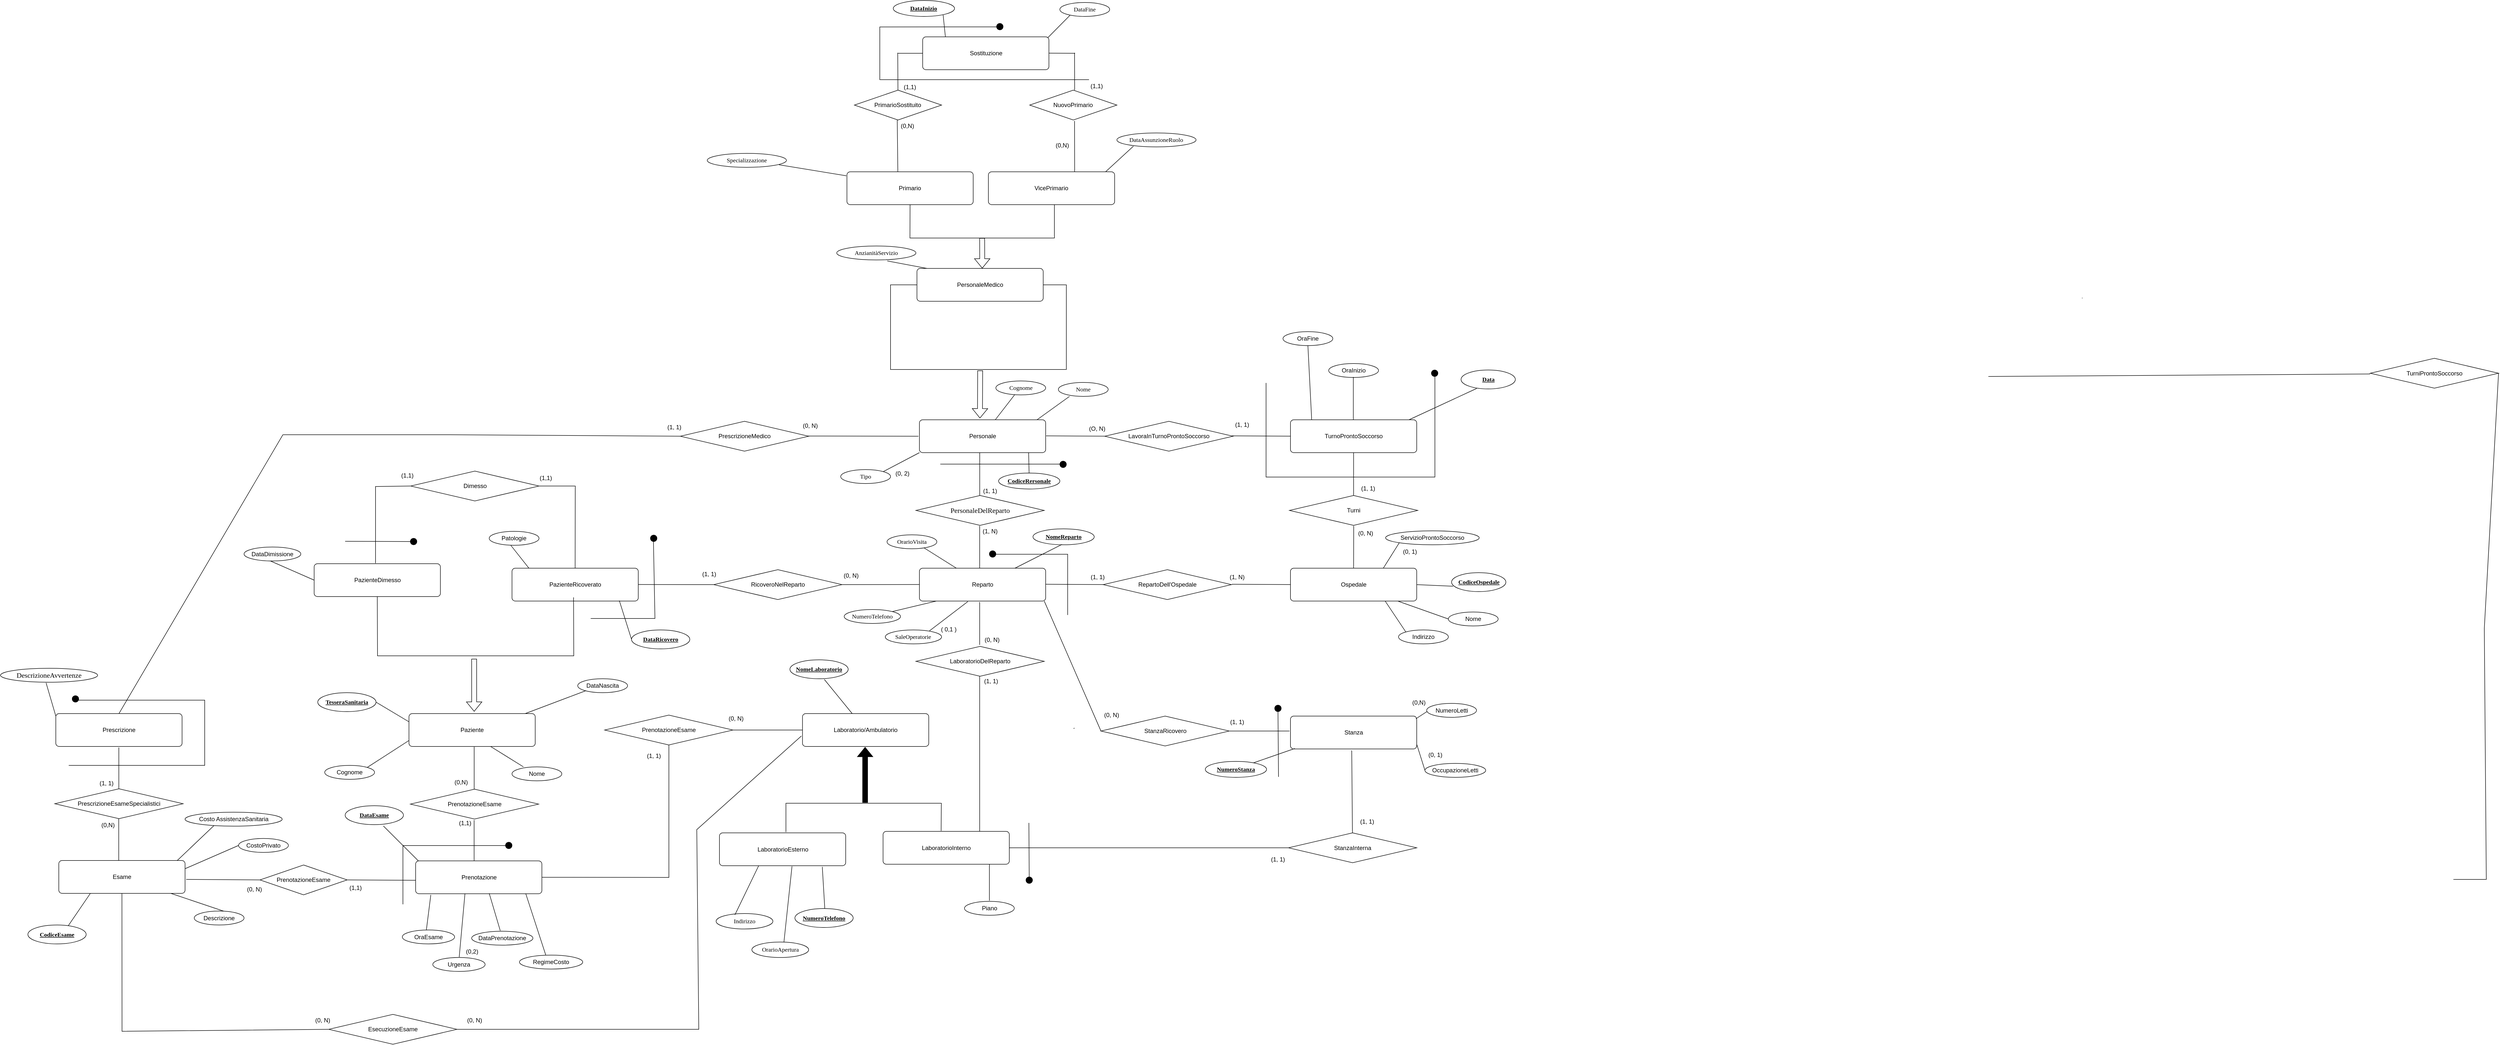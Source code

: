 <mxfile version="24.5.1" type="github">
  <diagram name="Pagina-1" id="woLgoflBnYrOJVL_EDXt">
    <mxGraphModel dx="4659" dy="2491" grid="0" gridSize="10" guides="1" tooltips="1" connect="1" arrows="1" fold="1" page="0" pageScale="1" pageWidth="827" pageHeight="1169" math="0" shadow="0">
      <root>
        <mxCell id="0" />
        <mxCell id="1" parent="0" />
        <mxCell id="nYtGBeRSti1WLGGYR-Tt-14" value="TurnoProntoSoccorso" style="rounded=1;arcSize=10;whiteSpace=wrap;html=1;align=center;" parent="1" vertex="1">
          <mxGeometry x="-793" y="-386" width="253.5" height="66" as="geometry" />
        </mxCell>
        <mxCell id="nYtGBeRSti1WLGGYR-Tt-88" value="" style="endArrow=none;html=1;rounded=0;fontSize=12;startSize=8;endSize=8;curved=1;entryX=0.5;entryY=1;entryDx=0;entryDy=0;exitX=0.5;exitY=0;exitDx=0;exitDy=0;" parent="1" source="W7nRIWuPNDp_MP-GWuMY-126" target="nYtGBeRSti1WLGGYR-Tt-14" edge="1">
          <mxGeometry relative="1" as="geometry">
            <mxPoint x="-666.87" y="-223" as="sourcePoint" />
            <mxPoint x="-666.58" y="-280" as="targetPoint" />
          </mxGeometry>
        </mxCell>
        <mxCell id="nYtGBeRSti1WLGGYR-Tt-90" value="" style="endArrow=none;html=1;rounded=0;fontSize=12;startSize=8;endSize=8;curved=1;entryX=0.5;entryY=0;entryDx=0;entryDy=0;" parent="1" target="W7nRIWuPNDp_MP-GWuMY-122" edge="1">
          <mxGeometry relative="1" as="geometry">
            <mxPoint x="-666" y="-173" as="sourcePoint" />
            <mxPoint x="-666.87" y="-107" as="targetPoint" />
          </mxGeometry>
        </mxCell>
        <mxCell id="W7nRIWuPNDp_MP-GWuMY-4" value="&lt;p style=&quot;margin: 0px 0px 0px 72px; text-indent: -72px; font-stretch: normal; line-height: normal; font-family: Times;&quot;&gt;&lt;b&gt;CodiceOspedale&lt;/b&gt;&lt;/p&gt;" style="ellipse;whiteSpace=wrap;html=1;align=center;fontStyle=4;" parent="1" vertex="1">
          <mxGeometry x="-469.5" y="-79" width="109" height="38" as="geometry" />
        </mxCell>
        <mxCell id="W7nRIWuPNDp_MP-GWuMY-8" value="" style="endArrow=none;html=1;rounded=0;entryX=0;entryY=1;entryDx=0;entryDy=0;" parent="1" target="PDs4ldswSS4VjeUQPrsG-1" edge="1">
          <mxGeometry relative="1" as="geometry">
            <mxPoint x="-606.35" y="-88.42" as="sourcePoint" />
            <mxPoint x="-522" y="-128" as="targetPoint" />
          </mxGeometry>
        </mxCell>
        <mxCell id="W7nRIWuPNDp_MP-GWuMY-9" value="" style="endArrow=none;html=1;rounded=0;entryX=0.75;entryY=1;entryDx=0;entryDy=0;exitX=0;exitY=0;exitDx=0;exitDy=0;" parent="1" source="W7nRIWuPNDp_MP-GWuMY-25" target="W7nRIWuPNDp_MP-GWuMY-122" edge="1">
          <mxGeometry relative="1" as="geometry">
            <mxPoint x="-67" y="7" as="sourcePoint" />
            <mxPoint x="-10" y="-22" as="targetPoint" />
          </mxGeometry>
        </mxCell>
        <mxCell id="W7nRIWuPNDp_MP-GWuMY-11" value="" style="endArrow=none;html=1;rounded=0;entryX=0.028;entryY=0.716;entryDx=0;entryDy=0;exitX=1;exitY=0.5;exitDx=0;exitDy=0;entryPerimeter=0;" parent="1" source="W7nRIWuPNDp_MP-GWuMY-122" target="W7nRIWuPNDp_MP-GWuMY-4" edge="1">
          <mxGeometry relative="1" as="geometry">
            <mxPoint x="-545" y="-88" as="sourcePoint" />
            <mxPoint x="-506" y="-109" as="targetPoint" />
          </mxGeometry>
        </mxCell>
        <mxCell id="W7nRIWuPNDp_MP-GWuMY-15" style="edgeStyle=orthogonalEdgeStyle;rounded=0;orthogonalLoop=1;jettySize=auto;html=1;exitX=0.5;exitY=1;exitDx=0;exitDy=0;" parent="1" edge="1">
          <mxGeometry relative="1" as="geometry">
            <mxPoint x="-2275.5" y="537.75" as="sourcePoint" />
            <mxPoint x="-2275.5" y="537.75" as="targetPoint" />
          </mxGeometry>
        </mxCell>
        <mxCell id="W7nRIWuPNDp_MP-GWuMY-25" value="Indirizzo" style="ellipse;whiteSpace=wrap;html=1;align=center;" parent="1" vertex="1">
          <mxGeometry x="-576" y="36" width="100" height="28" as="geometry" />
        </mxCell>
        <mxCell id="W7nRIWuPNDp_MP-GWuMY-26" value="Nome" style="ellipse;whiteSpace=wrap;html=1;align=center;" parent="1" vertex="1">
          <mxGeometry x="-476" width="100" height="28" as="geometry" />
        </mxCell>
        <mxCell id="W7nRIWuPNDp_MP-GWuMY-28" value="&lt;p style=&quot;margin: 0px 0px 0px 72px; text-indent: -72px; font-stretch: normal; line-height: normal; font-family: Times;&quot;&gt;OrarioApertura&lt;/p&gt;" style="ellipse;whiteSpace=wrap;html=1;align=center;" parent="1" vertex="1">
          <mxGeometry x="-1874.38" y="662.75" width="114" height="31" as="geometry" />
        </mxCell>
        <mxCell id="W7nRIWuPNDp_MP-GWuMY-40" value="NuovoPrimario" style="shape=rhombus;perimeter=rhombusPerimeter;whiteSpace=wrap;html=1;align=center;" parent="1" vertex="1">
          <mxGeometry x="-1316.52" y="-1048" width="175" height="60" as="geometry" />
        </mxCell>
        <mxCell id="W7nRIWuPNDp_MP-GWuMY-54" value="" style="endArrow=none;html=1;rounded=0;" parent="1" edge="1">
          <mxGeometry relative="1" as="geometry">
            <mxPoint x="797" y="-630" as="sourcePoint" />
            <mxPoint x="796.5" y="-631" as="targetPoint" />
            <Array as="points" />
          </mxGeometry>
        </mxCell>
        <mxCell id="W7nRIWuPNDp_MP-GWuMY-60" value="" style="endArrow=none;html=1;rounded=0;fontSize=12;startSize=8;endSize=8;curved=1;exitX=0.5;exitY=1;exitDx=0;exitDy=0;entryX=0;entryY=0;entryDx=0;entryDy=0;" parent="1" edge="1">
          <mxGeometry relative="1" as="geometry">
            <mxPoint x="-1490.39" y="-1199" as="sourcePoint" />
            <mxPoint x="-1485.52" y="-1152" as="targetPoint" />
          </mxGeometry>
        </mxCell>
        <mxCell id="W7nRIWuPNDp_MP-GWuMY-74" value="&lt;p style=&quot;margin: 0px 0px 0px 72px; text-indent: -72px; font-stretch: normal; line-height: normal; font-family: Times;&quot;&gt;DataAssunzioneRuolo&lt;/p&gt;" style="ellipse;whiteSpace=wrap;html=1;align=center;" parent="1" vertex="1">
          <mxGeometry x="-1141.52" y="-962" width="159" height="28" as="geometry" />
        </mxCell>
        <mxCell id="W7nRIWuPNDp_MP-GWuMY-82" value="" style="shape=flexArrow;endArrow=classic;html=1;rounded=0;" parent="1" edge="1">
          <mxGeometry width="50" height="50" relative="1" as="geometry">
            <mxPoint x="-1416" y="-485" as="sourcePoint" />
            <mxPoint x="-1416.478" y="-389" as="targetPoint" />
          </mxGeometry>
        </mxCell>
        <mxCell id="W7nRIWuPNDp_MP-GWuMY-98" value="&lt;p style=&quot;margin: 0px 0px 0px 72px; text-indent: -72px; font-stretch: normal; line-height: normal; font-family: Times;&quot;&gt;&lt;b&gt;CodiceRersonale&lt;/b&gt;&lt;/p&gt;" style="ellipse;whiteSpace=wrap;html=1;align=center;fontStyle=4;" parent="1" vertex="1">
          <mxGeometry x="-1379" y="-279" width="123" height="32" as="geometry" />
        </mxCell>
        <mxCell id="W7nRIWuPNDp_MP-GWuMY-99" value="&lt;p style=&quot;margin: 0px 0px 0px 72px; text-indent: -72px; font-stretch: normal; line-height: normal; font-family: Times;&quot;&gt;Nome&lt;/p&gt;" style="ellipse;whiteSpace=wrap;html=1;align=center;" parent="1" vertex="1">
          <mxGeometry x="-1259" y="-461" width="100" height="28" as="geometry" />
        </mxCell>
        <mxCell id="W7nRIWuPNDp_MP-GWuMY-100" value="&lt;p style=&quot;margin: 0px 0px 0px 72px; text-indent: -72px; font-stretch: normal; line-height: normal; font-family: Times;&quot;&gt;Cognome&lt;/p&gt;" style="ellipse;whiteSpace=wrap;html=1;align=center;" parent="1" vertex="1">
          <mxGeometry x="-1384.5" y="-464" width="100" height="28" as="geometry" />
        </mxCell>
        <mxCell id="W7nRIWuPNDp_MP-GWuMY-101" value="&lt;p style=&quot;margin: 0px 0px 0px 72px; text-indent: -72px; font-stretch: normal; line-height: normal; font-family: Times;&quot;&gt;Tipo&lt;/p&gt;" style="ellipse;whiteSpace=wrap;html=1;align=center;" parent="1" vertex="1">
          <mxGeometry x="-1696" y="-286" width="100" height="28" as="geometry" />
        </mxCell>
        <mxCell id="W7nRIWuPNDp_MP-GWuMY-102" value="&lt;p style=&quot;margin: 0px 0px 0px 72px; text-indent: -72px; font-stretch: normal; line-height: normal; font-family: Times;&quot;&gt;AnzianitàServizio&lt;/p&gt;" style="ellipse;whiteSpace=wrap;html=1;align=center;" parent="1" vertex="1">
          <mxGeometry x="-1704" y="-735" width="159" height="28" as="geometry" />
        </mxCell>
        <mxCell id="W7nRIWuPNDp_MP-GWuMY-109" value="" style="endArrow=none;html=1;rounded=0;" parent="1" edge="1">
          <mxGeometry relative="1" as="geometry">
            <mxPoint x="-1255" y="-297" as="sourcePoint" />
            <mxPoint x="-1496" y="-297" as="targetPoint" />
            <Array as="points" />
          </mxGeometry>
        </mxCell>
        <mxCell id="W7nRIWuPNDp_MP-GWuMY-114" value="&lt;p style=&quot;margin: 0px 0px 0px 72px; text-indent: -72px; font-stretch: normal; line-height: normal; font-family: Times;&quot;&gt;Specializzazione&lt;/p&gt;" style="ellipse;whiteSpace=wrap;html=1;align=center;" parent="1" vertex="1">
          <mxGeometry x="-1964" y="-921" width="159" height="28" as="geometry" />
        </mxCell>
        <mxCell id="W7nRIWuPNDp_MP-GWuMY-122" value="Ospedale" style="rounded=1;arcSize=10;whiteSpace=wrap;html=1;align=center;" parent="1" vertex="1">
          <mxGeometry x="-793" y="-88" width="253.5" height="66" as="geometry" />
        </mxCell>
        <mxCell id="W7nRIWuPNDp_MP-GWuMY-123" value="Laboratorio/Ambulatorio" style="rounded=1;arcSize=10;whiteSpace=wrap;html=1;align=center;" parent="1" vertex="1">
          <mxGeometry x="-1772.75" y="204" width="253.5" height="66" as="geometry" />
        </mxCell>
        <mxCell id="W7nRIWuPNDp_MP-GWuMY-126" value="Turni" style="shape=rhombus;perimeter=rhombusPerimeter;whiteSpace=wrap;html=1;align=center;" parent="1" vertex="1">
          <mxGeometry x="-795.06" y="-234" width="257.62" height="60" as="geometry" />
        </mxCell>
        <mxCell id="W7nRIWuPNDp_MP-GWuMY-127" value="" style="endArrow=none;html=1;rounded=0;entryX=0.855;entryY=1.008;entryDx=0;entryDy=0;entryPerimeter=0;exitX=0;exitY=0.5;exitDx=0;exitDy=0;" parent="1" source="W7nRIWuPNDp_MP-GWuMY-26" target="W7nRIWuPNDp_MP-GWuMY-122" edge="1">
          <mxGeometry relative="1" as="geometry">
            <mxPoint x="-843" y="-109" as="sourcePoint" />
            <mxPoint x="-792" y="-77" as="targetPoint" />
          </mxGeometry>
        </mxCell>
        <mxCell id="W7nRIWuPNDp_MP-GWuMY-129" value="" style="shape=flexArrow;endArrow=classic;html=1;rounded=0;labelBackgroundColor=#000000;fillColor=#000000;" parent="1" edge="1">
          <mxGeometry width="50" height="50" relative="1" as="geometry">
            <mxPoint x="-1647" y="383" as="sourcePoint" />
            <mxPoint x="-1647" y="271.14" as="targetPoint" />
          </mxGeometry>
        </mxCell>
        <mxCell id="W7nRIWuPNDp_MP-GWuMY-134" value="LaboratorioEsterno" style="rounded=1;arcSize=10;whiteSpace=wrap;html=1;align=center;" parent="1" vertex="1">
          <mxGeometry x="-1939.5" y="443.5" width="253.5" height="66" as="geometry" />
        </mxCell>
        <mxCell id="W7nRIWuPNDp_MP-GWuMY-135" value="LaboratorioInterno" style="rounded=1;arcSize=10;whiteSpace=wrap;html=1;align=center;" parent="1" vertex="1">
          <mxGeometry x="-1611" y="440.5" width="253.5" height="66" as="geometry" />
        </mxCell>
        <mxCell id="W7nRIWuPNDp_MP-GWuMY-140" value="Stanza" style="rounded=1;arcSize=10;whiteSpace=wrap;html=1;align=center;" parent="1" vertex="1">
          <mxGeometry x="-793" y="209" width="253.5" height="66" as="geometry" />
        </mxCell>
        <mxCell id="W7nRIWuPNDp_MP-GWuMY-141" value="Reparto" style="rounded=1;arcSize=10;whiteSpace=wrap;html=1;align=center;" parent="1" vertex="1">
          <mxGeometry x="-1538" y="-88" width="253.5" height="66" as="geometry" />
        </mxCell>
        <mxCell id="W7nRIWuPNDp_MP-GWuMY-143" value="" style="endArrow=none;html=1;rounded=0;fontSize=12;startSize=8;endSize=8;curved=1;entryX=0;entryY=0.5;entryDx=0;entryDy=0;exitX=1;exitY=0.5;exitDx=0;exitDy=0;" parent="1" source="W7nRIWuPNDp_MP-GWuMY-135" target="W7nRIWuPNDp_MP-GWuMY-161" edge="1">
          <mxGeometry relative="1" as="geometry">
            <mxPoint x="-1084" y="479" as="sourcePoint" />
            <mxPoint x="-800.38" y="463.86" as="targetPoint" />
          </mxGeometry>
        </mxCell>
        <mxCell id="W7nRIWuPNDp_MP-GWuMY-146" value="NumeroLetti" style="ellipse;whiteSpace=wrap;html=1;align=center;" parent="1" vertex="1">
          <mxGeometry x="-519.5" y="183.5" width="100" height="28" as="geometry" />
        </mxCell>
        <mxCell id="W7nRIWuPNDp_MP-GWuMY-148" value="" style="endArrow=none;html=1;rounded=0;fontSize=12;startSize=8;endSize=8;curved=1;exitX=1;exitY=0;exitDx=0;exitDy=0;entryX=0;entryY=0.5;entryDx=0;entryDy=0;" parent="1" target="W7nRIWuPNDp_MP-GWuMY-389" edge="1">
          <mxGeometry relative="1" as="geometry">
            <mxPoint x="-539.5" y="265.59" as="sourcePoint" />
            <mxPoint x="-423.494" y="320.691" as="targetPoint" />
          </mxGeometry>
        </mxCell>
        <mxCell id="W7nRIWuPNDp_MP-GWuMY-156" value="&lt;p style=&quot;margin: 0px 0px 0px 72px; text-indent: -72px; font-stretch: normal; line-height: normal; font-family: Times;&quot;&gt;Indirizzo&lt;/p&gt;" style="ellipse;whiteSpace=wrap;html=1;align=center;" parent="1" vertex="1">
          <mxGeometry x="-1946.19" y="605.5" width="114" height="31" as="geometry" />
        </mxCell>
        <mxCell id="W7nRIWuPNDp_MP-GWuMY-157" value="" style="endArrow=none;html=1;rounded=0;exitX=0.5;exitY=1;exitDx=0;exitDy=0;" parent="1" edge="1">
          <mxGeometry relative="1" as="geometry">
            <mxPoint x="-1793.83" y="510.74" as="sourcePoint" />
            <mxPoint x="-1810.003" y="662.746" as="targetPoint" />
          </mxGeometry>
        </mxCell>
        <mxCell id="W7nRIWuPNDp_MP-GWuMY-158" value="" style="endArrow=none;html=1;rounded=0;entryX=1;entryY=0;entryDx=0;entryDy=0;" parent="1" edge="1">
          <mxGeometry relative="1" as="geometry">
            <mxPoint x="-1728" y="595.22" as="sourcePoint" />
            <mxPoint x="-1733" y="511.79" as="targetPoint" />
          </mxGeometry>
        </mxCell>
        <mxCell id="W7nRIWuPNDp_MP-GWuMY-159" value="" style="endArrow=none;html=1;rounded=0;exitX=0.311;exitY=0.997;exitDx=0;exitDy=0;exitPerimeter=0;entryX=0.331;entryY=0.085;entryDx=0;entryDy=0;entryPerimeter=0;" parent="1" source="W7nRIWuPNDp_MP-GWuMY-134" target="W7nRIWuPNDp_MP-GWuMY-156" edge="1">
          <mxGeometry relative="1" as="geometry">
            <mxPoint x="-1754.004" y="530.584" as="sourcePoint" />
            <mxPoint x="-1785.18" y="583" as="targetPoint" />
          </mxGeometry>
        </mxCell>
        <mxCell id="W7nRIWuPNDp_MP-GWuMY-161" value="StanzaInterna" style="shape=rhombus;perimeter=rhombusPerimeter;whiteSpace=wrap;html=1;align=center;" parent="1" vertex="1">
          <mxGeometry x="-797.12" y="443.5" width="257.62" height="60" as="geometry" />
        </mxCell>
        <mxCell id="W7nRIWuPNDp_MP-GWuMY-162" value="Piano" style="ellipse;whiteSpace=wrap;html=1;align=center;" parent="1" vertex="1">
          <mxGeometry x="-1447.5" y="581" width="100" height="28" as="geometry" />
        </mxCell>
        <mxCell id="W7nRIWuPNDp_MP-GWuMY-163" value="" style="endArrow=none;html=1;rounded=0;fontSize=12;startSize=8;endSize=8;curved=1;" parent="1" edge="1">
          <mxGeometry relative="1" as="geometry">
            <mxPoint x="-1397.5" y="506.5" as="sourcePoint" />
            <mxPoint x="-1397.5" y="579.5" as="targetPoint" />
          </mxGeometry>
        </mxCell>
        <mxCell id="W7nRIWuPNDp_MP-GWuMY-164" value="" style="endArrow=none;html=1;rounded=0;fontSize=12;startSize=8;endSize=8;curved=1;" parent="1" source="W7nRIWuPNDp_MP-GWuMY-161" edge="1">
          <mxGeometry relative="1" as="geometry">
            <mxPoint x="829" y="464.0" as="sourcePoint" />
            <mxPoint x="-670" y="278" as="targetPoint" />
          </mxGeometry>
        </mxCell>
        <mxCell id="W7nRIWuPNDp_MP-GWuMY-170" value="" style="endArrow=none;html=1;rounded=0;fontSize=12;startSize=8;endSize=8;curved=1;entryX=0.5;entryY=1;entryDx=0;entryDy=0;exitX=0.5;exitY=0;exitDx=0;exitDy=0;" parent="1" edge="1">
          <mxGeometry relative="1" as="geometry">
            <mxPoint x="-1417" y="66" as="sourcePoint" />
            <mxPoint x="-1417" y="-20" as="targetPoint" />
          </mxGeometry>
        </mxCell>
        <mxCell id="W7nRIWuPNDp_MP-GWuMY-172" value="" style="endArrow=none;html=1;rounded=0;fontSize=12;startSize=8;endSize=8;curved=1;" parent="1" edge="1">
          <mxGeometry relative="1" as="geometry">
            <mxPoint x="-1417" y="127" as="sourcePoint" />
            <mxPoint x="-1417" y="441" as="targetPoint" />
          </mxGeometry>
        </mxCell>
        <mxCell id="W7nRIWuPNDp_MP-GWuMY-176" value="RepartoDell&#39;Ospedale" style="shape=rhombus;perimeter=rhombusPerimeter;whiteSpace=wrap;html=1;align=center;" parent="1" vertex="1">
          <mxGeometry x="-1169" y="-85" width="257.62" height="60" as="geometry" />
        </mxCell>
        <mxCell id="W7nRIWuPNDp_MP-GWuMY-177" value="" style="endArrow=none;html=1;rounded=0;fontSize=12;startSize=8;endSize=8;curved=1;" parent="1" edge="1">
          <mxGeometry relative="1" as="geometry">
            <mxPoint x="-910.5" y="-55.71" as="sourcePoint" />
            <mxPoint x="-793" y="-55.08" as="targetPoint" />
          </mxGeometry>
        </mxCell>
        <mxCell id="W7nRIWuPNDp_MP-GWuMY-179" value="" style="endArrow=none;html=1;rounded=0;fontSize=12;startSize=8;endSize=8;curved=1;" parent="1" edge="1">
          <mxGeometry relative="1" as="geometry">
            <mxPoint x="-1284" y="-55.71" as="sourcePoint" />
            <mxPoint x="-1166.5" y="-55.08" as="targetPoint" />
          </mxGeometry>
        </mxCell>
        <mxCell id="W7nRIWuPNDp_MP-GWuMY-181" value="" style="endArrow=none;html=1;rounded=0;fontSize=12;startSize=8;endSize=8;curved=1;entryX=0.787;entryY=0.09;entryDx=0;entryDy=0;entryPerimeter=0;exitX=0.034;exitY=0.987;exitDx=0;exitDy=0;exitPerimeter=0;" parent="1" source="W7nRIWuPNDp_MP-GWuMY-140" target="W7nRIWuPNDp_MP-GWuMY-382" edge="1">
          <mxGeometry relative="1" as="geometry">
            <mxPoint x="-553" y="269" as="sourcePoint" />
            <mxPoint x="-509.995" y="338.632" as="targetPoint" />
          </mxGeometry>
        </mxCell>
        <mxCell id="W7nRIWuPNDp_MP-GWuMY-184" value="OraFine" style="ellipse;whiteSpace=wrap;html=1;align=center;" parent="1" vertex="1">
          <mxGeometry x="-808" y="-563" width="100" height="28" as="geometry" />
        </mxCell>
        <mxCell id="W7nRIWuPNDp_MP-GWuMY-185" value="OraInizio" style="ellipse;whiteSpace=wrap;html=1;align=center;" parent="1" vertex="1">
          <mxGeometry x="-716.25" y="-499" width="100" height="28" as="geometry" />
        </mxCell>
        <mxCell id="W7nRIWuPNDp_MP-GWuMY-187" value="" style="endArrow=none;html=1;rounded=0;fontSize=12;startSize=8;endSize=8;curved=1;entryX=0.5;entryY=1;entryDx=0;entryDy=0;exitX=0.5;exitY=0;exitDx=0;exitDy=0;" parent="1" edge="1">
          <mxGeometry relative="1" as="geometry">
            <mxPoint x="-666.78" y="-386" as="sourcePoint" />
            <mxPoint x="-666.78" y="-472" as="targetPoint" />
          </mxGeometry>
        </mxCell>
        <mxCell id="W7nRIWuPNDp_MP-GWuMY-189" value="" style="endArrow=none;html=1;rounded=0;fontSize=12;startSize=8;endSize=8;curved=1;exitX=0.168;exitY=-0.005;exitDx=0;exitDy=0;exitPerimeter=0;entryX=0.5;entryY=1;entryDx=0;entryDy=0;" parent="1" source="nYtGBeRSti1WLGGYR-Tt-14" target="W7nRIWuPNDp_MP-GWuMY-184" edge="1">
          <mxGeometry relative="1" as="geometry">
            <mxPoint x="-825.53" y="-360" as="sourcePoint" />
            <mxPoint x="-826" y="-443" as="targetPoint" />
          </mxGeometry>
        </mxCell>
        <mxCell id="W7nRIWuPNDp_MP-GWuMY-192" value="&lt;p style=&quot;margin: 0px 0px 0px 72px; text-indent: -72px; font-stretch: normal; line-height: normal; font-family: Times;&quot;&gt;&lt;b&gt;Data&lt;/b&gt;&lt;/p&gt;" style="ellipse;whiteSpace=wrap;html=1;align=center;fontStyle=4;" parent="1" vertex="1">
          <mxGeometry x="-450.5" y="-486" width="109" height="38" as="geometry" />
        </mxCell>
        <mxCell id="W7nRIWuPNDp_MP-GWuMY-193" value="" style="endArrow=none;html=1;rounded=0;fontSize=12;startSize=8;endSize=8;curved=1;exitX=0.057;exitY=0.001;exitDx=0;exitDy=0;exitPerimeter=0;" parent="1" edge="1">
          <mxGeometry relative="1" as="geometry">
            <mxPoint x="-555" y="-386" as="sourcePoint" />
            <mxPoint x="-419" y="-449" as="targetPoint" />
          </mxGeometry>
        </mxCell>
        <mxCell id="W7nRIWuPNDp_MP-GWuMY-194" value="Personale" style="rounded=1;arcSize=10;whiteSpace=wrap;html=1;align=center;" parent="1" vertex="1">
          <mxGeometry x="-1538" y="-386" width="253.5" height="66" as="geometry" />
        </mxCell>
        <mxCell id="W7nRIWuPNDp_MP-GWuMY-195" value="" style="endArrow=none;html=1;rounded=0;fontSize=12;startSize=8;endSize=8;curved=1;entryX=0.5;entryY=0;entryDx=0;entryDy=0;" parent="1" edge="1">
          <mxGeometry relative="1" as="geometry">
            <mxPoint x="-1417" y="-173" as="sourcePoint" />
            <mxPoint x="-1417" y="-88" as="targetPoint" />
          </mxGeometry>
        </mxCell>
        <mxCell id="W7nRIWuPNDp_MP-GWuMY-197" value="&lt;p style=&quot;margin: 0px; font-stretch: normal; font-size: 14px; line-height: normal; font-family: &amp;quot;Times New Roman&amp;quot;;&quot;&gt;PersonaleDelReparto&lt;/p&gt;" style="shape=rhombus;perimeter=rhombusPerimeter;whiteSpace=wrap;html=1;align=center;" parent="1" vertex="1">
          <mxGeometry x="-1545" y="-234" width="257.62" height="60" as="geometry" />
        </mxCell>
        <mxCell id="W7nRIWuPNDp_MP-GWuMY-198" value="" style="endArrow=none;html=1;rounded=0;fontSize=12;startSize=8;endSize=8;curved=1;entryX=0.5;entryY=1;entryDx=0;entryDy=0;exitX=0.5;exitY=0;exitDx=0;exitDy=0;" parent="1" edge="1">
          <mxGeometry relative="1" as="geometry">
            <mxPoint x="-1416.9" y="-234" as="sourcePoint" />
            <mxPoint x="-1416.9" y="-320" as="targetPoint" />
          </mxGeometry>
        </mxCell>
        <mxCell id="W7nRIWuPNDp_MP-GWuMY-200" value="LavoraInTurnoProntoSoccorso" style="shape=rhombus;perimeter=rhombusPerimeter;whiteSpace=wrap;html=1;align=center;" parent="1" vertex="1">
          <mxGeometry x="-1166" y="-383" width="257.62" height="60" as="geometry" />
        </mxCell>
        <mxCell id="W7nRIWuPNDp_MP-GWuMY-201" value="" style="endArrow=none;html=1;rounded=0;fontSize=12;startSize=8;endSize=8;curved=1;" parent="1" edge="1">
          <mxGeometry relative="1" as="geometry">
            <mxPoint x="-1283.5" y="-353.71" as="sourcePoint" />
            <mxPoint x="-1166" y="-353.08" as="targetPoint" />
          </mxGeometry>
        </mxCell>
        <mxCell id="W7nRIWuPNDp_MP-GWuMY-203" value="" style="endArrow=none;html=1;rounded=0;fontSize=12;startSize=8;endSize=8;curved=1;" parent="1" edge="1">
          <mxGeometry relative="1" as="geometry">
            <mxPoint x="-910.5" y="-353.71" as="sourcePoint" />
            <mxPoint x="-793" y="-353.08" as="targetPoint" />
          </mxGeometry>
        </mxCell>
        <mxCell id="W7nRIWuPNDp_MP-GWuMY-207" value="" style="endArrow=none;html=1;rounded=0;" parent="1" edge="1">
          <mxGeometry relative="1" as="geometry">
            <mxPoint x="-842" y="-460" as="sourcePoint" />
            <mxPoint x="-503" y="-475" as="targetPoint" />
            <Array as="points">
              <mxPoint x="-842" y="-271" />
              <mxPoint x="-503" y="-271" />
            </Array>
          </mxGeometry>
        </mxCell>
        <mxCell id="W7nRIWuPNDp_MP-GWuMY-208" value="" style="ellipse;whiteSpace=wrap;html=1;aspect=fixed;strokeColor=#000000;fillColor=#000000;" parent="1" vertex="1">
          <mxGeometry x="-510" y="-486" width="13" height="13" as="geometry" />
        </mxCell>
        <mxCell id="W7nRIWuPNDp_MP-GWuMY-209" value="Primario" style="rounded=1;arcSize=10;whiteSpace=wrap;html=1;align=center;" parent="1" vertex="1">
          <mxGeometry x="-1683.52" y="-884" width="253.5" height="66" as="geometry" />
        </mxCell>
        <mxCell id="W7nRIWuPNDp_MP-GWuMY-210" value="VicePrimario" style="rounded=1;arcSize=10;whiteSpace=wrap;html=1;align=center;" parent="1" vertex="1">
          <mxGeometry x="-1399.52" y="-884" width="253.5" height="66" as="geometry" />
        </mxCell>
        <mxCell id="W7nRIWuPNDp_MP-GWuMY-211" value="" style="endArrow=none;html=1;rounded=0;fontSize=12;startSize=8;endSize=8;curved=1;exitX=0.5;exitY=0;exitDx=0;exitDy=0;entryX=0;entryY=1;entryDx=0;entryDy=0;" parent="1" edge="1">
          <mxGeometry relative="1" as="geometry">
            <mxPoint x="-1164.2" y="-884" as="sourcePoint" />
            <mxPoint x="-1108.258" y="-935.47" as="targetPoint" />
          </mxGeometry>
        </mxCell>
        <mxCell id="W7nRIWuPNDp_MP-GWuMY-212" value="" style="endArrow=none;html=1;rounded=0;fontSize=12;startSize=8;endSize=8;curved=1;exitX=-0.005;exitY=0.121;exitDx=0;exitDy=0;entryX=0.475;entryY=0.995;entryDx=0;entryDy=0;entryPerimeter=0;exitPerimeter=0;" parent="1" source="W7nRIWuPNDp_MP-GWuMY-209" edge="1">
          <mxGeometry relative="1" as="geometry">
            <mxPoint x="-1629.52" y="-884" as="sourcePoint" />
            <mxPoint x="-1819.995" y="-898.14" as="targetPoint" />
          </mxGeometry>
        </mxCell>
        <mxCell id="W7nRIWuPNDp_MP-GWuMY-214" value="" style="endArrow=none;html=1;rounded=0;fontSize=12;startSize=8;endSize=8;curved=1;exitX=0.932;exitY=-0.002;exitDx=0;exitDy=0;exitPerimeter=0;" parent="1" source="W7nRIWuPNDp_MP-GWuMY-194" edge="1">
          <mxGeometry relative="1" as="geometry">
            <mxPoint x="-1237" y="-397" as="sourcePoint" />
            <mxPoint x="-1236.64" y="-433" as="targetPoint" />
          </mxGeometry>
        </mxCell>
        <mxCell id="W7nRIWuPNDp_MP-GWuMY-215" value="" style="endArrow=none;html=1;rounded=0;fontSize=12;startSize=8;endSize=8;curved=1;" parent="1" source="W7nRIWuPNDp_MP-GWuMY-194" edge="1">
          <mxGeometry relative="1" as="geometry">
            <mxPoint x="-1298.36" y="-409" as="sourcePoint" />
            <mxPoint x="-1347" y="-436" as="targetPoint" />
          </mxGeometry>
        </mxCell>
        <mxCell id="W7nRIWuPNDp_MP-GWuMY-216" value="" style="endArrow=none;html=1;rounded=0;fontSize=12;startSize=8;endSize=8;curved=1;entryX=1;entryY=0;entryDx=0;entryDy=0;exitX=0;exitY=1;exitDx=0;exitDy=0;" parent="1" source="W7nRIWuPNDp_MP-GWuMY-194" target="W7nRIWuPNDp_MP-GWuMY-101" edge="1">
          <mxGeometry relative="1" as="geometry">
            <mxPoint x="-1037" y="-270" as="sourcePoint" />
            <mxPoint x="186.0" y="-347.58" as="targetPoint" />
          </mxGeometry>
        </mxCell>
        <mxCell id="W7nRIWuPNDp_MP-GWuMY-217" value="" style="endArrow=none;html=1;rounded=0;fontSize=12;startSize=8;endSize=8;curved=1;exitX=0.865;exitY=0.995;exitDx=0;exitDy=0;exitPerimeter=0;" parent="1" source="W7nRIWuPNDp_MP-GWuMY-194" target="W7nRIWuPNDp_MP-GWuMY-98" edge="1">
          <mxGeometry relative="1" as="geometry">
            <mxPoint x="-1325.02" y="-320" as="sourcePoint" />
            <mxPoint x="-1338.998" y="-274.316" as="targetPoint" />
          </mxGeometry>
        </mxCell>
        <mxCell id="W7nRIWuPNDp_MP-GWuMY-220" value="" style="endArrow=none;html=1;rounded=0;fontSize=12;startSize=8;endSize=8;curved=1;" parent="1" edge="1">
          <mxGeometry relative="1" as="geometry">
            <mxPoint x="-1226.31" y="-884" as="sourcePoint" />
            <mxPoint x="-1226.52" y="-986" as="targetPoint" />
          </mxGeometry>
        </mxCell>
        <mxCell id="W7nRIWuPNDp_MP-GWuMY-222" value="" style="endArrow=none;html=1;rounded=0;fontSize=12;startSize=8;endSize=8;curved=1;entryX=0.202;entryY=0.923;entryDx=0;entryDy=0;entryPerimeter=0;" parent="1" target="W7nRIWuPNDp_MP-GWuMY-59" edge="1">
          <mxGeometry relative="1" as="geometry">
            <mxPoint x="-1281.45" y="-1152" as="sourcePoint" />
            <mxPoint x="-1241.52" y="-1151.41" as="targetPoint" />
          </mxGeometry>
        </mxCell>
        <mxCell id="W7nRIWuPNDp_MP-GWuMY-228" value="PazienteRicoverato" style="rounded=1;arcSize=10;whiteSpace=wrap;html=1;align=center;" parent="1" vertex="1">
          <mxGeometry x="-2356" y="-88" width="253.5" height="66" as="geometry" />
        </mxCell>
        <mxCell id="W7nRIWuPNDp_MP-GWuMY-246" value="Paziente" style="rounded=1;arcSize=10;whiteSpace=wrap;html=1;align=center;" parent="1" vertex="1">
          <mxGeometry x="-2562.88" y="204" width="253.5" height="66" as="geometry" />
        </mxCell>
        <mxCell id="W7nRIWuPNDp_MP-GWuMY-248" value="Nome" style="ellipse;whiteSpace=wrap;html=1;align=center;" parent="1" vertex="1">
          <mxGeometry x="-2356" y="311" width="100" height="28" as="geometry" />
        </mxCell>
        <mxCell id="W7nRIWuPNDp_MP-GWuMY-249" value="Cognome" style="ellipse;whiteSpace=wrap;html=1;align=center;" parent="1" vertex="1">
          <mxGeometry x="-2732" y="308" width="100" height="28" as="geometry" />
        </mxCell>
        <mxCell id="W7nRIWuPNDp_MP-GWuMY-250" value="DataNascita" style="ellipse;whiteSpace=wrap;html=1;align=center;" parent="1" vertex="1">
          <mxGeometry x="-2224" y="134" width="100" height="28" as="geometry" />
        </mxCell>
        <mxCell id="W7nRIWuPNDp_MP-GWuMY-251" value="&lt;p style=&quot;margin: 0px 0px 0px 72px; text-indent: -72px; font-stretch: normal; line-height: normal; font-family: Times;&quot;&gt;&lt;b&gt;TesseraSanitaria&lt;/b&gt;&lt;/p&gt;" style="ellipse;whiteSpace=wrap;html=1;align=center;fontStyle=4;" parent="1" vertex="1">
          <mxGeometry x="-2746" y="162" width="117" height="38" as="geometry" />
        </mxCell>
        <mxCell id="W7nRIWuPNDp_MP-GWuMY-252" value="" style="endArrow=none;html=1;rounded=0;fontSize=12;startSize=8;endSize=8;curved=1;exitX=0.922;exitY=-0.002;exitDx=0;exitDy=0;exitPerimeter=0;entryX=0;entryY=1;entryDx=0;entryDy=0;" parent="1" source="W7nRIWuPNDp_MP-GWuMY-246" edge="1">
          <mxGeometry relative="1" as="geometry">
            <mxPoint x="-2171.75" y="226.5" as="sourcePoint" />
            <mxPoint x="-2207.355" y="157.899" as="targetPoint" />
          </mxGeometry>
        </mxCell>
        <mxCell id="W7nRIWuPNDp_MP-GWuMY-253" value="" style="endArrow=none;html=1;rounded=0;fontSize=12;startSize=8;endSize=8;curved=1;exitX=1;exitY=0;exitDx=0;exitDy=0;entryX=0;entryY=0.75;entryDx=0;entryDy=0;" parent="1" source="W7nRIWuPNDp_MP-GWuMY-249" edge="1">
          <mxGeometry relative="1" as="geometry">
            <mxPoint x="-2662.054" y="307.03" as="sourcePoint" />
            <mxPoint x="-2562.88" y="258" as="targetPoint" />
          </mxGeometry>
        </mxCell>
        <mxCell id="W7nRIWuPNDp_MP-GWuMY-255" value="" style="endArrow=none;html=1;rounded=0;fontSize=12;startSize=8;endSize=8;curved=1;exitX=1;exitY=1;exitDx=0;exitDy=0;" parent="1" edge="1">
          <mxGeometry relative="1" as="geometry">
            <mxPoint x="-2399.0" y="270" as="sourcePoint" />
            <mxPoint x="-2333" y="311" as="targetPoint" />
          </mxGeometry>
        </mxCell>
        <mxCell id="W7nRIWuPNDp_MP-GWuMY-256" value="" style="endArrow=none;html=1;rounded=0;fontSize=12;startSize=8;endSize=8;curved=1;exitX=1;exitY=0.5;exitDx=0;exitDy=0;entryX=0;entryY=0.25;entryDx=0;entryDy=0;" parent="1" source="W7nRIWuPNDp_MP-GWuMY-251" target="W7nRIWuPNDp_MP-GWuMY-246" edge="1">
          <mxGeometry relative="1" as="geometry">
            <mxPoint x="-2510" y="191" as="sourcePoint" />
            <mxPoint x="-2426" y="229" as="targetPoint" />
          </mxGeometry>
        </mxCell>
        <mxCell id="W7nRIWuPNDp_MP-GWuMY-259" value="&lt;p style=&quot;margin: 0px 0px 0px 72px; text-indent: -72px; font-stretch: normal; line-height: normal; font-family: Times;&quot;&gt;&lt;b&gt;DataRicovero&lt;/b&gt;&lt;/p&gt;" style="ellipse;whiteSpace=wrap;html=1;align=center;fontStyle=4;" parent="1" vertex="1">
          <mxGeometry x="-2116" y="36" width="117" height="38" as="geometry" />
        </mxCell>
        <mxCell id="W7nRIWuPNDp_MP-GWuMY-260" value="" style="endArrow=none;html=1;rounded=0;fontSize=12;startSize=8;endSize=8;curved=1;entryX=0;entryY=0.5;entryDx=0;entryDy=0;exitX=0.85;exitY=0.987;exitDx=0;exitDy=0;exitPerimeter=0;" parent="1" source="W7nRIWuPNDp_MP-GWuMY-228" target="W7nRIWuPNDp_MP-GWuMY-259" edge="1">
          <mxGeometry relative="1" as="geometry">
            <mxPoint x="-2016" y="-98" as="sourcePoint" />
            <mxPoint x="-1952" y="-139.35" as="targetPoint" />
          </mxGeometry>
        </mxCell>
        <mxCell id="W7nRIWuPNDp_MP-GWuMY-267" value="PrenotazioneEsame" style="shape=rhombus;perimeter=rhombusPerimeter;whiteSpace=wrap;html=1;align=center;" parent="1" vertex="1">
          <mxGeometry x="-2560.06" y="355.75" width="257.62" height="60" as="geometry" />
        </mxCell>
        <mxCell id="W7nRIWuPNDp_MP-GWuMY-268" value="" style="endArrow=none;html=1;rounded=0;fontSize=12;startSize=8;endSize=8;curved=1;entryX=0.5;entryY=0;entryDx=0;entryDy=0;" parent="1" edge="1">
          <mxGeometry relative="1" as="geometry">
            <mxPoint x="-2431.96" y="270.75" as="sourcePoint" />
            <mxPoint x="-2431.96" y="355.75" as="targetPoint" />
          </mxGeometry>
        </mxCell>
        <mxCell id="W7nRIWuPNDp_MP-GWuMY-271" value="" style="endArrow=none;html=1;rounded=0;fontSize=12;startSize=8;endSize=8;curved=1;entryX=0.5;entryY=0;entryDx=0;entryDy=0;" parent="1" edge="1">
          <mxGeometry relative="1" as="geometry">
            <mxPoint x="-2432.08" y="417.75" as="sourcePoint" />
            <mxPoint x="-2432.08" y="502.75" as="targetPoint" />
          </mxGeometry>
        </mxCell>
        <mxCell id="W7nRIWuPNDp_MP-GWuMY-273" value="Prenotazione" style="rounded=1;arcSize=10;whiteSpace=wrap;html=1;align=center;" parent="1" vertex="1">
          <mxGeometry x="-2549.5" y="499.75" width="253.5" height="66" as="geometry" />
        </mxCell>
        <mxCell id="W7nRIWuPNDp_MP-GWuMY-277" value="PrenotazioneEsame" style="shape=rhombus;perimeter=rhombusPerimeter;whiteSpace=wrap;html=1;align=center;" parent="1" vertex="1">
          <mxGeometry x="-2862" y="508" width="175" height="60" as="geometry" />
        </mxCell>
        <mxCell id="W7nRIWuPNDp_MP-GWuMY-278" value="" style="endArrow=none;html=1;rounded=0;fontSize=12;startSize=8;endSize=8;curved=1;entryX=0;entryY=0.5;entryDx=0;entryDy=0;" parent="1" target="W7nRIWuPNDp_MP-GWuMY-277" edge="1">
          <mxGeometry relative="1" as="geometry">
            <mxPoint x="-3010" y="537" as="sourcePoint" />
            <mxPoint x="-2892.5" y="537.63" as="targetPoint" />
          </mxGeometry>
        </mxCell>
        <mxCell id="W7nRIWuPNDp_MP-GWuMY-280" value="" style="endArrow=none;html=1;rounded=0;fontSize=12;startSize=8;endSize=8;curved=1;exitX=1;exitY=0.5;exitDx=0;exitDy=0;" parent="1" source="W7nRIWuPNDp_MP-GWuMY-277" edge="1">
          <mxGeometry relative="1" as="geometry">
            <mxPoint x="-2667" y="538.16" as="sourcePoint" />
            <mxPoint x="-2549.5" y="538.79" as="targetPoint" />
          </mxGeometry>
        </mxCell>
        <mxCell id="W7nRIWuPNDp_MP-GWuMY-284" value="" style="ellipse;whiteSpace=wrap;html=1;aspect=fixed;strokeColor=#000000;fillColor=#000000;" parent="1" vertex="1">
          <mxGeometry x="-2369" y="462.25" width="13" height="13" as="geometry" />
        </mxCell>
        <mxCell id="W7nRIWuPNDp_MP-GWuMY-287" value="CostoPrivato" style="ellipse;whiteSpace=wrap;html=1;align=center;" parent="1" vertex="1">
          <mxGeometry x="-2905" y="454.75" width="100" height="28" as="geometry" />
        </mxCell>
        <mxCell id="W7nRIWuPNDp_MP-GWuMY-288" value="Costo AssistenzaSanitaria" style="ellipse;whiteSpace=wrap;html=1;align=center;" parent="1" vertex="1">
          <mxGeometry x="-3012.44" y="402" width="195" height="28" as="geometry" />
        </mxCell>
        <mxCell id="W7nRIWuPNDp_MP-GWuMY-292" value="" style="endArrow=none;html=1;rounded=0;fontFamily=Helvetica;fontSize=12;fontColor=default;exitX=0.864;exitY=0.97;exitDx=0;exitDy=0;entryX=1;entryY=0.5;entryDx=0;entryDy=0;exitPerimeter=0;" parent="1" source="W7nRIWuPNDp_MP-GWuMY-356" target="W7nRIWuPNDp_MP-GWuMY-355" edge="1">
          <mxGeometry width="50" height="50" relative="1" as="geometry">
            <mxPoint x="-3320.5" y="565" as="sourcePoint" />
            <mxPoint x="-3321" y="523" as="targetPoint" />
          </mxGeometry>
        </mxCell>
        <mxCell id="W7nRIWuPNDp_MP-GWuMY-293" value="" style="endArrow=none;html=1;rounded=0;fontFamily=Helvetica;fontSize=12;fontColor=default;" parent="1" edge="1">
          <mxGeometry width="50" height="50" relative="1" as="geometry">
            <mxPoint x="-3271.94" y="209" as="sourcePoint" />
            <mxPoint x="-3291.54" y="142.16" as="targetPoint" />
          </mxGeometry>
        </mxCell>
        <mxCell id="W7nRIWuPNDp_MP-GWuMY-294" value="&lt;p style=&quot;margin: 0px 0px 0px 72px; text-indent: -72px; font-stretch: normal; line-height: normal; font-family: Times;&quot;&gt;&lt;b&gt;CodiceEsame&lt;/b&gt;&lt;/p&gt;" style="ellipse;whiteSpace=wrap;html=1;align=center;fontStyle=4;" parent="1" vertex="1">
          <mxGeometry x="-3328" y="628.5" width="117" height="38" as="geometry" />
        </mxCell>
        <mxCell id="W7nRIWuPNDp_MP-GWuMY-295" value="" style="endArrow=none;html=1;rounded=0;fontFamily=Helvetica;fontSize=12;fontColor=default;entryX=0.25;entryY=1;entryDx=0;entryDy=0;exitX=0.692;exitY=0.044;exitDx=0;exitDy=0;exitPerimeter=0;" parent="1" source="W7nRIWuPNDp_MP-GWuMY-294" target="W7nRIWuPNDp_MP-GWuMY-356" edge="1">
          <mxGeometry width="50" height="50" relative="1" as="geometry">
            <mxPoint x="-3363.0" y="144.002" as="sourcePoint" />
            <mxPoint x="-3288.54" y="175.79" as="targetPoint" />
          </mxGeometry>
        </mxCell>
        <mxCell id="W7nRIWuPNDp_MP-GWuMY-305" value="DataPrenotazione" style="ellipse;whiteSpace=wrap;html=1;align=center;" parent="1" vertex="1">
          <mxGeometry x="-2437" y="641" width="123" height="28" as="geometry" />
        </mxCell>
        <mxCell id="W7nRIWuPNDp_MP-GWuMY-306" value="OraEsame" style="ellipse;whiteSpace=wrap;html=1;align=center;" parent="1" vertex="1">
          <mxGeometry x="-2576.25" y="638.5" width="105" height="28" as="geometry" />
        </mxCell>
        <mxCell id="W7nRIWuPNDp_MP-GWuMY-307" value="RegimeCosto" style="ellipse;whiteSpace=wrap;html=1;align=center;" parent="1" vertex="1">
          <mxGeometry x="-2341" y="689" width="127" height="28" as="geometry" />
        </mxCell>
        <mxCell id="W7nRIWuPNDp_MP-GWuMY-309" value="" style="endArrow=none;html=1;rounded=0;fontSize=12;startSize=8;endSize=8;curved=1;exitX=0.5;exitY=0;exitDx=0;exitDy=0;entryX=0.656;entryY=1.068;entryDx=0;entryDy=0;entryPerimeter=0;" parent="1" target="PDs4ldswSS4VjeUQPrsG-7" edge="1">
          <mxGeometry relative="1" as="geometry">
            <mxPoint x="-2544" y="499.75" as="sourcePoint" />
            <mxPoint x="-2543.523" y="402.24" as="targetPoint" />
          </mxGeometry>
        </mxCell>
        <mxCell id="W7nRIWuPNDp_MP-GWuMY-311" value="" style="endArrow=none;html=1;rounded=0;fontSize=12;startSize=8;endSize=8;curved=1;entryX=0.983;entryY=0.983;entryDx=0;entryDy=0;entryPerimeter=0;exitX=0;exitY=0;exitDx=0;exitDy=0;" parent="1" edge="1">
          <mxGeometry relative="1" as="geometry">
            <mxPoint x="-2379.553" y="640.04" as="sourcePoint" />
            <mxPoint x="-2401.749" y="564.998" as="targetPoint" />
          </mxGeometry>
        </mxCell>
        <mxCell id="W7nRIWuPNDp_MP-GWuMY-312" value="" style="endArrow=none;html=1;rounded=0;fontSize=12;startSize=8;endSize=8;curved=1;exitX=0.582;exitY=0.989;exitDx=0;exitDy=0;exitPerimeter=0;" parent="1" edge="1">
          <mxGeometry relative="1" as="geometry">
            <mxPoint x="-2519.003" y="568.004" as="sourcePoint" />
            <mxPoint x="-2528" y="639" as="targetPoint" />
          </mxGeometry>
        </mxCell>
        <mxCell id="W7nRIWuPNDp_MP-GWuMY-316" value="" style="endArrow=none;html=1;rounded=0;fontSize=12;startSize=8;endSize=8;curved=1;entryX=0.5;entryY=0;entryDx=0;entryDy=0;" parent="1" edge="1">
          <mxGeometry relative="1" as="geometry">
            <mxPoint x="-3145.41" y="272.14" as="sourcePoint" />
            <mxPoint x="-3145.41" y="357.14" as="targetPoint" />
          </mxGeometry>
        </mxCell>
        <mxCell id="W7nRIWuPNDp_MP-GWuMY-318" value="" style="endArrow=none;html=1;rounded=0;fontSize=12;startSize=8;endSize=8;curved=1;entryX=0.5;entryY=0;entryDx=0;entryDy=0;" parent="1" edge="1">
          <mxGeometry relative="1" as="geometry">
            <mxPoint x="-3145.61" y="415" as="sourcePoint" />
            <mxPoint x="-3145.61" y="500" as="targetPoint" />
          </mxGeometry>
        </mxCell>
        <mxCell id="W7nRIWuPNDp_MP-GWuMY-320" value="" style="endArrow=none;html=1;rounded=0;fontFamily=Helvetica;fontSize=12;fontColor=default;entryX=1;entryY=0.5;entryDx=0;entryDy=0;" parent="1" target="W7nRIWuPNDp_MP-GWuMY-322" edge="1">
          <mxGeometry width="50" height="50" relative="1" as="geometry">
            <mxPoint x="1542" y="537" as="sourcePoint" />
            <mxPoint x="1608" y="-416" as="targetPoint" />
            <Array as="points">
              <mxPoint x="1608" y="537" />
              <mxPoint x="1604" y="33" />
            </Array>
          </mxGeometry>
        </mxCell>
        <mxCell id="W7nRIWuPNDp_MP-GWuMY-322" value="TurniProntoSoccorso" style="shape=rhombus;perimeter=rhombusPerimeter;whiteSpace=wrap;html=1;align=center;" parent="1" vertex="1">
          <mxGeometry x="1375" y="-509.5" width="257.62" height="60" as="geometry" />
        </mxCell>
        <mxCell id="W7nRIWuPNDp_MP-GWuMY-326" value="(0, N)" style="text;html=1;align=center;verticalAlign=middle;whiteSpace=wrap;rounded=0;fontFamily=Helvetica;fontSize=12;fontColor=default;" parent="1" vertex="1">
          <mxGeometry x="-663" y="-170" width="42" height="23" as="geometry" />
        </mxCell>
        <mxCell id="W7nRIWuPNDp_MP-GWuMY-327" value="(1, 1)" style="text;html=1;align=center;verticalAlign=middle;whiteSpace=wrap;rounded=0;fontFamily=Helvetica;fontSize=12;fontColor=default;" parent="1" vertex="1">
          <mxGeometry x="-658.25" y="-260" width="42" height="23" as="geometry" />
        </mxCell>
        <mxCell id="W7nRIWuPNDp_MP-GWuMY-330" value="(O, N)" style="text;html=1;align=center;verticalAlign=middle;whiteSpace=wrap;rounded=0;fontFamily=Helvetica;fontSize=12;fontColor=default;" parent="1" vertex="1">
          <mxGeometry x="-1202" y="-380" width="42" height="23" as="geometry" />
        </mxCell>
        <mxCell id="W7nRIWuPNDp_MP-GWuMY-331" value="" style="endArrow=none;html=1;rounded=0;fontFamily=Helvetica;fontSize=12;fontColor=default;exitX=1;exitY=0;exitDx=0;exitDy=0;" parent="1" edge="1">
          <mxGeometry width="50" height="50" relative="1" as="geometry">
            <mxPoint x="608.32" y="-473" as="sourcePoint" />
            <mxPoint x="1375" y="-478" as="targetPoint" />
            <Array as="points" />
          </mxGeometry>
        </mxCell>
        <mxCell id="W7nRIWuPNDp_MP-GWuMY-334" value="" style="endArrow=none;html=1;rounded=0;" parent="1" edge="1">
          <mxGeometry width="50" height="50" relative="1" as="geometry">
            <mxPoint x="627" y="-613" as="sourcePoint" />
            <mxPoint x="626.5" y="-613" as="targetPoint" />
            <Array as="points" />
          </mxGeometry>
        </mxCell>
        <mxCell id="W7nRIWuPNDp_MP-GWuMY-335" value="" style="endArrow=none;html=1;rounded=0;fontSize=12;startSize=8;endSize=8;curved=1;entryX=0;entryY=0.5;entryDx=0;entryDy=0;" parent="1" target="W7nRIWuPNDp_MP-GWuMY-401" edge="1">
          <mxGeometry relative="1" as="geometry">
            <mxPoint x="-1581.52" y="-1122" as="sourcePoint" />
            <mxPoint x="-1541.59" y="-1118.41" as="targetPoint" />
          </mxGeometry>
        </mxCell>
        <mxCell id="W7nRIWuPNDp_MP-GWuMY-59" value="&lt;p style=&quot;margin: 0px 0px 0px 72px; text-indent: -72px; font-stretch: normal; line-height: normal; font-family: Times;&quot;&gt;DataFine&lt;/p&gt;" style="ellipse;whiteSpace=wrap;html=1;align=center;" parent="1" vertex="1">
          <mxGeometry x="-1256.02" y="-1224" width="100" height="28" as="geometry" />
        </mxCell>
        <mxCell id="W7nRIWuPNDp_MP-GWuMY-338" value="(0, 1)" style="text;html=1;align=center;verticalAlign=middle;whiteSpace=wrap;rounded=0;fontFamily=Helvetica;fontSize=12;fontColor=default;" parent="1" vertex="1">
          <mxGeometry x="-574.5" y="-133" width="42" height="23" as="geometry" />
        </mxCell>
        <mxCell id="W7nRIWuPNDp_MP-GWuMY-340" value="&lt;p style=&quot;margin: 0px 0px 0px 72px; text-indent: -72px; font-stretch: normal; line-height: normal; font-family: Times;&quot;&gt;&lt;b&gt;NomeReparto&lt;/b&gt;&lt;/p&gt;" style="ellipse;whiteSpace=wrap;html=1;align=center;fontStyle=4;" parent="1" vertex="1">
          <mxGeometry x="-1310" y="-167" width="123" height="32" as="geometry" />
        </mxCell>
        <mxCell id="W7nRIWuPNDp_MP-GWuMY-341" value="" style="endArrow=none;html=1;rounded=0;fontSize=12;startSize=8;endSize=8;curved=1;entryX=0.474;entryY=0.973;entryDx=0;entryDy=0;entryPerimeter=0;" parent="1" source="W7nRIWuPNDp_MP-GWuMY-141" target="W7nRIWuPNDp_MP-GWuMY-340" edge="1">
          <mxGeometry relative="1" as="geometry">
            <mxPoint x="-44" y="-354" as="sourcePoint" />
            <mxPoint x="-92.64" y="-381" as="targetPoint" />
          </mxGeometry>
        </mxCell>
        <mxCell id="W7nRIWuPNDp_MP-GWuMY-218" value="" style="ellipse;whiteSpace=wrap;html=1;aspect=fixed;strokeColor=#000000;fillColor=#000000;" parent="1" vertex="1">
          <mxGeometry x="-1256" y="-303" width="13" height="13" as="geometry" />
        </mxCell>
        <mxCell id="W7nRIWuPNDp_MP-GWuMY-347" value="" style="endArrow=none;html=1;rounded=0;fontSize=12;startSize=8;endSize=8;curved=1;exitX=1;exitY=0.5;exitDx=0;exitDy=0;" parent="1" source="W7nRIWuPNDp_MP-GWuMY-349" edge="1">
          <mxGeometry relative="1" as="geometry">
            <mxPoint x="-1626" y="-55" as="sourcePoint" />
            <mxPoint x="-1538.12" y="-55.2" as="targetPoint" />
          </mxGeometry>
        </mxCell>
        <mxCell id="W7nRIWuPNDp_MP-GWuMY-349" value="RicoveroNelReparto" style="shape=rhombus;perimeter=rhombusPerimeter;whiteSpace=wrap;html=1;align=center;" parent="1" vertex="1">
          <mxGeometry x="-1951" y="-85" width="257.62" height="60" as="geometry" />
        </mxCell>
        <mxCell id="W7nRIWuPNDp_MP-GWuMY-354" value="Prescrizione" style="rounded=1;arcSize=10;whiteSpace=wrap;html=1;align=center;" parent="1" vertex="1">
          <mxGeometry x="-3271.94" y="204" width="253.5" height="66" as="geometry" />
        </mxCell>
        <mxCell id="W7nRIWuPNDp_MP-GWuMY-355" value="Descrizione" style="ellipse;whiteSpace=wrap;html=1;align=center;" parent="1" vertex="1">
          <mxGeometry x="-2994" y="600.5" width="100" height="28" as="geometry" />
        </mxCell>
        <mxCell id="W7nRIWuPNDp_MP-GWuMY-356" value="Esame" style="rounded=1;arcSize=10;whiteSpace=wrap;html=1;align=center;" parent="1" vertex="1">
          <mxGeometry x="-3265.94" y="499" width="253.5" height="66" as="geometry" />
        </mxCell>
        <mxCell id="W7nRIWuPNDp_MP-GWuMY-357" value="PrescrizioneEsameSpecialistici" style="shape=rhombus;perimeter=rhombusPerimeter;whiteSpace=wrap;html=1;align=center;" parent="1" vertex="1">
          <mxGeometry x="-3274" y="355" width="257.62" height="60" as="geometry" />
        </mxCell>
        <mxCell id="W7nRIWuPNDp_MP-GWuMY-359" value="" style="endArrow=none;html=1;rounded=0;fontFamily=Helvetica;fontSize=12;fontColor=default;exitX=0.5;exitY=0;exitDx=0;exitDy=0;entryX=0.036;entryY=0.5;entryDx=0;entryDy=0;entryPerimeter=0;" parent="1" source="W7nRIWuPNDp_MP-GWuMY-354" target="W7nRIWuPNDp_MP-GWuMY-360" edge="1">
          <mxGeometry width="50" height="50" relative="1" as="geometry">
            <mxPoint x="-2401.25" y="460" as="sourcePoint" />
            <mxPoint x="-2015" y="-351" as="targetPoint" />
            <Array as="points">
              <mxPoint x="-2816" y="-356" />
              <mxPoint x="-2481" y="-356" />
            </Array>
          </mxGeometry>
        </mxCell>
        <mxCell id="W7nRIWuPNDp_MP-GWuMY-360" value="PrescrizioneMedico" style="shape=rhombus;perimeter=rhombusPerimeter;whiteSpace=wrap;html=1;align=center;" parent="1" vertex="1">
          <mxGeometry x="-2018" y="-383" width="257.62" height="60" as="geometry" />
        </mxCell>
        <mxCell id="W7nRIWuPNDp_MP-GWuMY-361" value="" style="endArrow=none;html=1;rounded=0;fontSize=12;startSize=8;endSize=8;curved=1;" parent="1" edge="1">
          <mxGeometry relative="1" as="geometry">
            <mxPoint x="-1763" y="-353.42" as="sourcePoint" />
            <mxPoint x="-1540" y="-353" as="targetPoint" />
          </mxGeometry>
        </mxCell>
        <mxCell id="W7nRIWuPNDp_MP-GWuMY-363" value="" style="endArrow=none;html=1;rounded=0;" parent="1" edge="1">
          <mxGeometry relative="1" as="geometry">
            <mxPoint x="-1240.35" y="6" as="sourcePoint" />
            <mxPoint x="-1387.5" y="-116" as="targetPoint" />
            <Array as="points">
              <mxPoint x="-1240.35" y="-116" />
            </Array>
          </mxGeometry>
        </mxCell>
        <mxCell id="W7nRIWuPNDp_MP-GWuMY-364" value="" style="ellipse;whiteSpace=wrap;html=1;aspect=fixed;strokeColor=#000000;fillColor=#000000;" parent="1" vertex="1">
          <mxGeometry x="-1397.5" y="-123" width="13" height="13" as="geometry" />
        </mxCell>
        <mxCell id="W7nRIWuPNDp_MP-GWuMY-367" value="(1, 1)" style="text;html=1;align=center;verticalAlign=middle;whiteSpace=wrap;rounded=0;fontFamily=Helvetica;fontSize=12;fontColor=default;" parent="1" vertex="1">
          <mxGeometry x="-1417" y="-255" width="42" height="23" as="geometry" />
        </mxCell>
        <mxCell id="W7nRIWuPNDp_MP-GWuMY-368" value="(1, N)" style="text;html=1;align=center;verticalAlign=middle;whiteSpace=wrap;rounded=0;fontFamily=Helvetica;fontSize=12;fontColor=default;" parent="1" vertex="1">
          <mxGeometry x="-1417" y="-174" width="42" height="23" as="geometry" />
        </mxCell>
        <mxCell id="W7nRIWuPNDp_MP-GWuMY-369" value="(1, 1)" style="text;html=1;align=center;verticalAlign=middle;whiteSpace=wrap;rounded=0;fontFamily=Helvetica;fontSize=12;fontColor=default;" parent="1" vertex="1">
          <mxGeometry x="-1201" y="-82" width="42" height="23" as="geometry" />
        </mxCell>
        <mxCell id="W7nRIWuPNDp_MP-GWuMY-370" value="(1, N)" style="text;html=1;align=center;verticalAlign=middle;whiteSpace=wrap;rounded=0;fontFamily=Helvetica;fontSize=12;fontColor=default;" parent="1" vertex="1">
          <mxGeometry x="-921" y="-82" width="42" height="23" as="geometry" />
        </mxCell>
        <mxCell id="W7nRIWuPNDp_MP-GWuMY-371" value="(0, N)" style="text;html=1;align=center;verticalAlign=middle;whiteSpace=wrap;rounded=0;fontFamily=Helvetica;fontSize=12;fontColor=default;" parent="1" vertex="1">
          <mxGeometry x="-1413.25" y="44" width="42" height="23" as="geometry" />
        </mxCell>
        <mxCell id="W7nRIWuPNDp_MP-GWuMY-372" value="(1, 1)" style="text;html=1;align=center;verticalAlign=middle;whiteSpace=wrap;rounded=0;fontFamily=Helvetica;fontSize=12;fontColor=default;" parent="1" vertex="1">
          <mxGeometry x="-1415" y="127" width="42" height="23" as="geometry" />
        </mxCell>
        <mxCell id="W7nRIWuPNDp_MP-GWuMY-373" value="&lt;p style=&quot;margin: 0px 0px 0px 72px; text-indent: -72px; font-stretch: normal; line-height: normal; font-family: Times;&quot;&gt;OrarioVisita&lt;/p&gt;" style="ellipse;whiteSpace=wrap;html=1;align=center;" parent="1" vertex="1">
          <mxGeometry x="-1603" y="-155" width="100" height="28" as="geometry" />
        </mxCell>
        <mxCell id="W7nRIWuPNDp_MP-GWuMY-374" value="" style="endArrow=none;html=1;rounded=0;fontSize=12;startSize=8;endSize=8;curved=1;entryX=1;entryY=0;entryDx=0;entryDy=0;" parent="1" source="W7nRIWuPNDp_MP-GWuMY-141" edge="1">
          <mxGeometry relative="1" as="geometry">
            <mxPoint x="-1431" y="-193" as="sourcePoint" />
            <mxPoint x="-1529" y="-129" as="targetPoint" />
          </mxGeometry>
        </mxCell>
        <mxCell id="W7nRIWuPNDp_MP-GWuMY-375" value="&lt;p style=&quot;margin: 0px 0px 0px 72px; text-indent: -72px; font-stretch: normal; line-height: normal; font-family: Times;&quot;&gt;NumeroTelefono&lt;/p&gt;" style="ellipse;whiteSpace=wrap;html=1;align=center;" parent="1" vertex="1">
          <mxGeometry x="-1689" y="-5" width="113" height="28" as="geometry" />
        </mxCell>
        <mxCell id="W7nRIWuPNDp_MP-GWuMY-376" value="" style="endArrow=none;html=1;rounded=0;fontSize=12;startSize=8;endSize=8;curved=1;entryX=1;entryY=0;entryDx=0;entryDy=0;exitX=0.134;exitY=1;exitDx=0;exitDy=0;exitPerimeter=0;" parent="1" source="W7nRIWuPNDp_MP-GWuMY-141" target="W7nRIWuPNDp_MP-GWuMY-375" edge="1">
          <mxGeometry relative="1" as="geometry">
            <mxPoint x="-1499" y="57" as="sourcePoint" />
            <mxPoint x="-1564" y="16" as="targetPoint" />
          </mxGeometry>
        </mxCell>
        <mxCell id="W7nRIWuPNDp_MP-GWuMY-382" value="&lt;p style=&quot;margin: 0px 0px 0px 72px; text-indent: -72px; font-stretch: normal; line-height: normal; font-family: Times;&quot;&gt;&lt;b&gt;NumeroStanza&lt;/b&gt;&lt;/p&gt;" style="ellipse;whiteSpace=wrap;html=1;align=center;fontStyle=4;" parent="1" vertex="1">
          <mxGeometry x="-964" y="300" width="123" height="32" as="geometry" />
        </mxCell>
        <mxCell id="W7nRIWuPNDp_MP-GWuMY-383" value="(1, 1)" style="text;html=1;align=center;verticalAlign=middle;whiteSpace=wrap;rounded=0;fontFamily=Helvetica;fontSize=12;fontColor=default;" parent="1" vertex="1">
          <mxGeometry x="-660" y="409" width="42" height="23" as="geometry" />
        </mxCell>
        <mxCell id="W7nRIWuPNDp_MP-GWuMY-386" value="(1, 1)" style="text;html=1;align=center;verticalAlign=middle;whiteSpace=wrap;rounded=0;fontFamily=Helvetica;fontSize=12;fontColor=default;" parent="1" vertex="1">
          <mxGeometry x="-839.12" y="485.0" width="42" height="23" as="geometry" />
        </mxCell>
        <mxCell id="W7nRIWuPNDp_MP-GWuMY-387" value="(0, 2)" style="text;html=1;align=center;verticalAlign=middle;whiteSpace=wrap;rounded=0;fontFamily=Helvetica;fontSize=12;fontColor=default;" parent="1" vertex="1">
          <mxGeometry x="-1593" y="-290" width="42" height="23" as="geometry" />
        </mxCell>
        <mxCell id="W7nRIWuPNDp_MP-GWuMY-389" value="OccupazioneLetti" style="ellipse;whiteSpace=wrap;html=1;align=center;" parent="1" vertex="1">
          <mxGeometry x="-523" y="304" width="122" height="28" as="geometry" />
        </mxCell>
        <mxCell id="W7nRIWuPNDp_MP-GWuMY-390" value="" style="endArrow=none;html=1;rounded=0;fontSize=12;startSize=8;endSize=8;curved=1;exitX=1;exitY=0;exitDx=0;exitDy=0;entryX=0.406;entryY=1.066;entryDx=0;entryDy=0;entryPerimeter=0;" parent="1" edge="1">
          <mxGeometry relative="1" as="geometry">
            <mxPoint x="-541.38" y="214.51" as="sourcePoint" />
            <mxPoint x="-518.28" y="199.498" as="targetPoint" />
          </mxGeometry>
        </mxCell>
        <mxCell id="W7nRIWuPNDp_MP-GWuMY-391" value="(0, 1)" style="text;html=1;align=center;verticalAlign=middle;whiteSpace=wrap;rounded=0;fontFamily=Helvetica;fontSize=12;fontColor=default;" parent="1" vertex="1">
          <mxGeometry x="-523" y="275" width="42" height="23" as="geometry" />
        </mxCell>
        <mxCell id="W7nRIWuPNDp_MP-GWuMY-399" value="(1, 1)" style="text;html=1;align=center;verticalAlign=middle;whiteSpace=wrap;rounded=0;fontFamily=Helvetica;fontSize=12;fontColor=default;" parent="1" vertex="1">
          <mxGeometry x="-911.38" y="-388" width="42" height="23" as="geometry" />
        </mxCell>
        <mxCell id="W7nRIWuPNDp_MP-GWuMY-400" value="&lt;p style=&quot;margin: 0px 0px 0px 72px; text-indent: -72px; font-stretch: normal; line-height: normal; font-family: Times;&quot;&gt;&lt;b&gt;DataInizio&lt;/b&gt;&lt;/p&gt;" style="ellipse;whiteSpace=wrap;html=1;align=center;fontStyle=4;" parent="1" vertex="1">
          <mxGeometry x="-1590.52" y="-1228" width="123" height="32" as="geometry" />
        </mxCell>
        <mxCell id="W7nRIWuPNDp_MP-GWuMY-401" value="Sostituzione" style="rounded=1;arcSize=10;whiteSpace=wrap;html=1;align=center;" parent="1" vertex="1">
          <mxGeometry x="-1531.46" y="-1155" width="253.5" height="66" as="geometry" />
        </mxCell>
        <mxCell id="W7nRIWuPNDp_MP-GWuMY-402" value="" style="endArrow=none;html=1;rounded=0;fontSize=12;startSize=8;endSize=8;curved=1;entryX=0;entryY=0;entryDx=0;entryDy=0;" parent="1" target="II6c7V7IzE4FUZW3vnJS-14" edge="1">
          <mxGeometry relative="1" as="geometry">
            <mxPoint x="-1581.31" y="-884" as="sourcePoint" />
            <mxPoint x="-1581.52" y="-955" as="targetPoint" />
          </mxGeometry>
        </mxCell>
        <mxCell id="W7nRIWuPNDp_MP-GWuMY-403" value="PrimarioSostituito" style="shape=rhombus;perimeter=rhombusPerimeter;whiteSpace=wrap;html=1;align=center;" parent="1" vertex="1">
          <mxGeometry x="-1668.52" y="-1048" width="175" height="60" as="geometry" />
        </mxCell>
        <mxCell id="W7nRIWuPNDp_MP-GWuMY-404" value="" style="endArrow=none;html=1;rounded=0;fontSize=12;startSize=8;endSize=8;curved=1;" parent="1" edge="1">
          <mxGeometry relative="1" as="geometry">
            <mxPoint x="-1581.1" y="-1048" as="sourcePoint" />
            <mxPoint x="-1581.52" y="-1123" as="targetPoint" />
          </mxGeometry>
        </mxCell>
        <mxCell id="W7nRIWuPNDp_MP-GWuMY-405" value="" style="endArrow=none;html=1;rounded=0;fontSize=12;startSize=8;endSize=8;curved=1;" parent="1" edge="1">
          <mxGeometry relative="1" as="geometry">
            <mxPoint x="-1226.31" y="-1048" as="sourcePoint" />
            <mxPoint x="-1226.52" y="-1123" as="targetPoint" />
          </mxGeometry>
        </mxCell>
        <mxCell id="W7nRIWuPNDp_MP-GWuMY-406" value="" style="endArrow=none;html=1;rounded=0;fontSize=12;startSize=8;endSize=8;curved=1;" parent="1" edge="1">
          <mxGeometry relative="1" as="geometry">
            <mxPoint x="-1278.52" y="-1122.29" as="sourcePoint" />
            <mxPoint x="-1225.52" y="-1122" as="targetPoint" />
          </mxGeometry>
        </mxCell>
        <mxCell id="W7nRIWuPNDp_MP-GWuMY-408" value="" style="endArrow=none;html=1;rounded=0;" parent="1" edge="1">
          <mxGeometry relative="1" as="geometry">
            <mxPoint x="-1379.52" y="-1175" as="sourcePoint" />
            <mxPoint x="-1197.52" y="-1069" as="targetPoint" />
            <Array as="points">
              <mxPoint x="-1617.52" y="-1174.86" />
              <mxPoint x="-1617.52" y="-1069" />
            </Array>
          </mxGeometry>
        </mxCell>
        <mxCell id="W7nRIWuPNDp_MP-GWuMY-409" value="" style="ellipse;whiteSpace=wrap;html=1;aspect=fixed;strokeColor=#000000;fillColor=#000000;" parent="1" vertex="1">
          <mxGeometry x="-1383.02" y="-1182" width="13" height="13" as="geometry" />
        </mxCell>
        <mxCell id="W7nRIWuPNDp_MP-GWuMY-418" value="" style="endArrow=none;html=1;rounded=0;fontFamily=Helvetica;fontSize=12;fontColor=default;" parent="1" edge="1">
          <mxGeometry width="50" height="50" relative="1" as="geometry">
            <mxPoint x="-1227.093" y="232.686" as="sourcePoint" />
            <mxPoint x="-1228" y="234.5" as="targetPoint" />
            <Array as="points" />
          </mxGeometry>
        </mxCell>
        <mxCell id="W7nRIWuPNDp_MP-GWuMY-425" value="(0,N)" style="text;html=1;align=center;verticalAlign=middle;whiteSpace=wrap;rounded=0;fontFamily=Helvetica;fontSize=12;fontColor=default;" parent="1" vertex="1">
          <mxGeometry x="-556" y="170" width="42" height="23" as="geometry" />
        </mxCell>
        <mxCell id="W7nRIWuPNDp_MP-GWuMY-428" value="LaboratorioDelReparto" style="shape=rhombus;perimeter=rhombusPerimeter;whiteSpace=wrap;html=1;align=center;" parent="1" vertex="1">
          <mxGeometry x="-1545" y="69" width="257.62" height="60" as="geometry" />
        </mxCell>
        <mxCell id="W7nRIWuPNDp_MP-GWuMY-429" value="" style="endArrow=none;html=1;rounded=0;fontSize=12;startSize=8;endSize=8;curved=1;exitX=0.633;exitY=-0.002;exitDx=0;exitDy=0;exitPerimeter=0;" parent="1" edge="1">
          <mxGeometry relative="1" as="geometry">
            <mxPoint x="-2450.465" y="565.754" as="sourcePoint" />
            <mxPoint x="-2462" y="693" as="targetPoint" />
          </mxGeometry>
        </mxCell>
        <mxCell id="W7nRIWuPNDp_MP-GWuMY-308" value="Urgenza" style="ellipse;whiteSpace=wrap;html=1;align=center;" parent="1" vertex="1">
          <mxGeometry x="-2515" y="693.75" width="105" height="28" as="geometry" />
        </mxCell>
        <mxCell id="W7nRIWuPNDp_MP-GWuMY-444" value="(0,N)" style="text;html=1;align=center;verticalAlign=middle;whiteSpace=wrap;rounded=0;fontFamily=Helvetica;fontSize=12;fontColor=default;" parent="1" vertex="1">
          <mxGeometry x="-3188" y="416" width="42" height="23" as="geometry" />
        </mxCell>
        <mxCell id="W7nRIWuPNDp_MP-GWuMY-445" value="&lt;p style=&quot;margin: 0px; font-stretch: normal; font-size: 14px; line-height: normal; font-family: &amp;quot;Times New Roman&amp;quot;;&quot;&gt;DescrizioneAvvertenze&lt;/p&gt;" style="ellipse;whiteSpace=wrap;html=1;align=center;" parent="1" vertex="1">
          <mxGeometry x="-3383" y="113" width="195" height="28" as="geometry" />
        </mxCell>
        <mxCell id="W7nRIWuPNDp_MP-GWuMY-449" value="(1, 1)" style="text;html=1;align=center;verticalAlign=middle;whiteSpace=wrap;rounded=0;fontFamily=Helvetica;fontSize=12;fontColor=default;" parent="1" vertex="1">
          <mxGeometry x="-2050.75" y="-383" width="42" height="23" as="geometry" />
        </mxCell>
        <mxCell id="W7nRIWuPNDp_MP-GWuMY-450" value="(0, N)" style="text;html=1;align=center;verticalAlign=middle;whiteSpace=wrap;rounded=0;fontFamily=Helvetica;fontSize=12;fontColor=default;" parent="1" vertex="1">
          <mxGeometry x="-1778" y="-386" width="42" height="23" as="geometry" />
        </mxCell>
        <mxCell id="W7nRIWuPNDp_MP-GWuMY-451" value="(1, 1)" style="text;html=1;align=center;verticalAlign=middle;whiteSpace=wrap;rounded=0;fontFamily=Helvetica;fontSize=12;fontColor=default;" parent="1" vertex="1">
          <mxGeometry x="-3191" y="332" width="42" height="23" as="geometry" />
        </mxCell>
        <mxCell id="W7nRIWuPNDp_MP-GWuMY-453" value="(0, N)" style="text;html=1;align=center;verticalAlign=middle;whiteSpace=wrap;rounded=0;fontFamily=Helvetica;fontSize=12;fontColor=default;" parent="1" vertex="1">
          <mxGeometry x="-2894" y="545" width="42" height="23" as="geometry" />
        </mxCell>
        <mxCell id="W7nRIWuPNDp_MP-GWuMY-454" value="(1,1)" style="text;html=1;align=center;verticalAlign=middle;whiteSpace=wrap;rounded=0;fontFamily=Helvetica;fontSize=12;fontColor=default;" parent="1" vertex="1">
          <mxGeometry x="-2691" y="542" width="42" height="23" as="geometry" />
        </mxCell>
        <mxCell id="W7nRIWuPNDp_MP-GWuMY-455" value="" style="endArrow=none;html=1;rounded=0;fontFamily=Helvetica;fontSize=12;fontColor=default;exitX=0.297;exitY=0.964;exitDx=0;exitDy=0;exitPerimeter=0;entryX=0.173;entryY=0.015;entryDx=0;entryDy=0;entryPerimeter=0;" parent="1" source="W7nRIWuPNDp_MP-GWuMY-288" edge="1">
          <mxGeometry width="50" height="50" relative="1" as="geometry">
            <mxPoint x="-3127.004" y="417.648" as="sourcePoint" />
            <mxPoint x="-3028.084" y="499.0" as="targetPoint" />
          </mxGeometry>
        </mxCell>
        <mxCell id="W7nRIWuPNDp_MP-GWuMY-457" value="EsecuzioneEsame" style="shape=rhombus;perimeter=rhombusPerimeter;whiteSpace=wrap;html=1;align=center;" parent="1" vertex="1">
          <mxGeometry x="-2724" y="808" width="257.62" height="60" as="geometry" />
        </mxCell>
        <mxCell id="W7nRIWuPNDp_MP-GWuMY-463" value="(1,1)" style="text;html=1;align=center;verticalAlign=middle;whiteSpace=wrap;rounded=0;fontFamily=Helvetica;fontSize=12;fontColor=default;" parent="1" vertex="1">
          <mxGeometry x="-2471.25" y="412.75" width="42" height="23" as="geometry" />
        </mxCell>
        <mxCell id="W7nRIWuPNDp_MP-GWuMY-464" value="(0,N)" style="text;html=1;align=center;verticalAlign=middle;whiteSpace=wrap;rounded=0;fontFamily=Helvetica;fontSize=12;fontColor=default;" parent="1" vertex="1">
          <mxGeometry x="-2479" y="330" width="42" height="23" as="geometry" />
        </mxCell>
        <mxCell id="W7nRIWuPNDp_MP-GWuMY-467" value="(0,2)" style="text;html=1;align=center;verticalAlign=middle;whiteSpace=wrap;rounded=0;fontFamily=Helvetica;fontSize=12;fontColor=default;" parent="1" vertex="1">
          <mxGeometry x="-2457.13" y="670.75" width="42" height="23" as="geometry" />
        </mxCell>
        <mxCell id="W7nRIWuPNDp_MP-GWuMY-472" value="" style="endArrow=none;html=1;rounded=0;fontFamily=Helvetica;fontSize=12;fontColor=default;exitX=0;exitY=0.5;exitDx=0;exitDy=0;" parent="1" source="GauCotrHvnYONBWAEDi9-2" edge="1">
          <mxGeometry width="50" height="50" relative="1" as="geometry">
            <mxPoint x="-2841" y="-13.5" as="sourcePoint" />
            <mxPoint x="-2841" y="-102.5" as="targetPoint" />
          </mxGeometry>
        </mxCell>
        <mxCell id="W7nRIWuPNDp_MP-GWuMY-473" value="DataDimissione" style="ellipse;whiteSpace=wrap;html=1;align=center;" parent="1" vertex="1">
          <mxGeometry x="-2894" y="-130.5" width="114" height="28" as="geometry" />
        </mxCell>
        <mxCell id="W7nRIWuPNDp_MP-GWuMY-474" value="Patologie" style="ellipse;whiteSpace=wrap;html=1;align=center;" parent="1" vertex="1">
          <mxGeometry x="-2401.75" y="-162" width="100" height="28" as="geometry" />
        </mxCell>
        <mxCell id="W7nRIWuPNDp_MP-GWuMY-476" value="" style="endArrow=none;html=1;rounded=0;fontFamily=Helvetica;fontSize=12;fontColor=default;entryX=0.433;entryY=1;entryDx=0;entryDy=0;entryPerimeter=0;exitX=0.133;exitY=-0.004;exitDx=0;exitDy=0;exitPerimeter=0;" parent="1" source="W7nRIWuPNDp_MP-GWuMY-228" target="W7nRIWuPNDp_MP-GWuMY-474" edge="1">
          <mxGeometry width="50" height="50" relative="1" as="geometry">
            <mxPoint x="-2320.625" y="-97" as="sourcePoint" />
            <mxPoint x="-2281" y="-159" as="targetPoint" />
          </mxGeometry>
        </mxCell>
        <mxCell id="W7nRIWuPNDp_MP-GWuMY-479" value="(1, 1)" style="text;html=1;align=center;verticalAlign=middle;whiteSpace=wrap;rounded=0;fontFamily=Helvetica;fontSize=12;fontColor=default;" parent="1" vertex="1">
          <mxGeometry x="-1981.5" y="-88" width="42" height="23" as="geometry" />
        </mxCell>
        <mxCell id="W7nRIWuPNDp_MP-GWuMY-480" value="(0, N)" style="text;html=1;align=center;verticalAlign=middle;whiteSpace=wrap;rounded=0;fontFamily=Helvetica;fontSize=12;fontColor=default;" parent="1" vertex="1">
          <mxGeometry x="-1696" y="-85" width="42" height="23" as="geometry" />
        </mxCell>
        <mxCell id="PDs4ldswSS4VjeUQPrsG-1" value="ServizioProntoSoccorso" style="ellipse;whiteSpace=wrap;html=1;align=center;" parent="1" vertex="1">
          <mxGeometry x="-602" y="-163" width="188" height="28" as="geometry" />
        </mxCell>
        <mxCell id="PDs4ldswSS4VjeUQPrsG-6" value="" style="endArrow=none;html=1;rounded=0;fontFamily=Helvetica;fontSize=12;fontColor=default;entryX=1;entryY=0.5;entryDx=0;entryDy=0;" parent="1" target="W7nRIWuPNDp_MP-GWuMY-457" edge="1">
          <mxGeometry width="50" height="50" relative="1" as="geometry">
            <mxPoint x="-1775" y="249" as="sourcePoint" />
            <mxPoint x="-2061" y="1184" as="targetPoint" />
            <Array as="points">
              <mxPoint x="-1985" y="437" />
              <mxPoint x="-1981" y="838" />
            </Array>
          </mxGeometry>
        </mxCell>
        <mxCell id="PDs4ldswSS4VjeUQPrsG-7" value="&lt;p style=&quot;margin: 0px 0px 0px 72px; text-indent: -72px; font-stretch: normal; line-height: normal; font-family: Times;&quot;&gt;&lt;b&gt;DataEsame&lt;/b&gt;&lt;/p&gt;" style="ellipse;whiteSpace=wrap;html=1;align=center;fontStyle=4;" parent="1" vertex="1">
          <mxGeometry x="-2691" y="389" width="117" height="38" as="geometry" />
        </mxCell>
        <mxCell id="PDs4ldswSS4VjeUQPrsG-8" value="" style="endArrow=none;html=1;rounded=0;fontSize=12;startSize=8;endSize=8;curved=1;entryX=0.872;entryY=0.994;entryDx=0;entryDy=0;entryPerimeter=0;exitX=0.352;exitY=0.06;exitDx=0;exitDy=0;exitPerimeter=0;" parent="1" target="W7nRIWuPNDp_MP-GWuMY-273" edge="1">
          <mxGeometry relative="1" as="geometry">
            <mxPoint x="-2288.296" y="688.68" as="sourcePoint" />
            <mxPoint x="-2296.002" y="559.87" as="targetPoint" />
          </mxGeometry>
        </mxCell>
        <mxCell id="PDs4ldswSS4VjeUQPrsG-9" value="(0, N)" style="text;html=1;align=center;verticalAlign=middle;whiteSpace=wrap;rounded=0;fontFamily=Helvetica;fontSize=12;fontColor=default;" parent="1" vertex="1">
          <mxGeometry x="-2757.44" y="808" width="42" height="23" as="geometry" />
        </mxCell>
        <mxCell id="PDs4ldswSS4VjeUQPrsG-10" value="(0, N)" style="text;html=1;align=center;verticalAlign=middle;whiteSpace=wrap;rounded=0;fontFamily=Helvetica;fontSize=12;fontColor=default;" parent="1" vertex="1">
          <mxGeometry x="-2452" y="808" width="42" height="23" as="geometry" />
        </mxCell>
        <mxCell id="PDs4ldswSS4VjeUQPrsG-16" value="" style="endArrow=none;html=1;rounded=0;fontFamily=Helvetica;fontSize=12;fontColor=default;exitX=0;exitY=0.5;exitDx=0;exitDy=0;entryX=0.5;entryY=1;entryDx=0;entryDy=0;" parent="1" source="W7nRIWuPNDp_MP-GWuMY-457" target="W7nRIWuPNDp_MP-GWuMY-356" edge="1">
          <mxGeometry width="50" height="50" relative="1" as="geometry">
            <mxPoint x="-3068.5" y="742.39" as="sourcePoint" />
            <mxPoint x="-2998" y="567" as="targetPoint" />
            <Array as="points">
              <mxPoint x="-3139" y="842" />
            </Array>
          </mxGeometry>
        </mxCell>
        <mxCell id="PDs4ldswSS4VjeUQPrsG-19" value="" style="endArrow=none;html=1;rounded=0;fontFamily=Helvetica;fontSize=12;fontColor=default;exitX=1;exitY=0.25;exitDx=0;exitDy=0;entryX=0;entryY=0.5;entryDx=0;entryDy=0;" parent="1" source="W7nRIWuPNDp_MP-GWuMY-356" target="W7nRIWuPNDp_MP-GWuMY-287" edge="1">
          <mxGeometry width="50" height="50" relative="1" as="geometry">
            <mxPoint x="-3249" y="451" as="sourcePoint" />
            <mxPoint x="-3318" y="470" as="targetPoint" />
          </mxGeometry>
        </mxCell>
        <mxCell id="II6c7V7IzE4FUZW3vnJS-11" value="" style="endArrow=none;html=1;rounded=0;fontSize=12;startSize=8;endSize=8;curved=1;entryX=0.638;entryY=1.071;entryDx=0;entryDy=0;entryPerimeter=0;exitX=0.132;exitY=0.038;exitDx=0;exitDy=0;exitPerimeter=0;" parent="1" target="W7nRIWuPNDp_MP-GWuMY-102" edge="1" source="7t4nWd9apjva3gbMSkxa-4">
          <mxGeometry relative="1" as="geometry">
            <mxPoint x="-1481" y="-388" as="sourcePoint" />
            <mxPoint x="-1511" y="-443" as="targetPoint" />
          </mxGeometry>
        </mxCell>
        <mxCell id="II6c7V7IzE4FUZW3vnJS-12" value="(1,1)" style="text;html=1;align=center;verticalAlign=middle;whiteSpace=wrap;rounded=0;fontFamily=Helvetica;fontSize=12;fontColor=default;" parent="1" vertex="1">
          <mxGeometry x="-1202.52" y="-1068" width="42" height="23" as="geometry" />
        </mxCell>
        <mxCell id="II6c7V7IzE4FUZW3vnJS-13" value="(1,1)" style="text;html=1;align=center;verticalAlign=middle;whiteSpace=wrap;rounded=0;fontFamily=Helvetica;fontSize=12;fontColor=default;" parent="1" vertex="1">
          <mxGeometry x="-1577.77" y="-1066" width="42" height="23" as="geometry" />
        </mxCell>
        <mxCell id="II6c7V7IzE4FUZW3vnJS-14" value="(0,N)" style="text;html=1;align=center;verticalAlign=middle;whiteSpace=wrap;rounded=0;fontFamily=Helvetica;fontSize=12;fontColor=default;" parent="1" vertex="1">
          <mxGeometry x="-1582.52" y="-988" width="42" height="23" as="geometry" />
        </mxCell>
        <mxCell id="II6c7V7IzE4FUZW3vnJS-15" value="(0,N)" style="text;html=1;align=center;verticalAlign=middle;whiteSpace=wrap;rounded=0;fontFamily=Helvetica;fontSize=12;fontColor=default;" parent="1" vertex="1">
          <mxGeometry x="-1271.52" y="-949" width="42" height="23" as="geometry" />
        </mxCell>
        <mxCell id="II6c7V7IzE4FUZW3vnJS-16" value="" style="endArrow=none;html=1;rounded=0;entryX=0.099;entryY=0.03;entryDx=0;entryDy=0;entryPerimeter=0;" parent="1" edge="1">
          <mxGeometry width="50" height="50" relative="1" as="geometry">
            <mxPoint x="-1806" y="442" as="sourcePoint" />
            <mxPoint x="-1494.403" y="439.48" as="targetPoint" />
            <Array as="points">
              <mxPoint x="-1806" y="384" />
              <mxPoint x="-1494" y="384" />
            </Array>
          </mxGeometry>
        </mxCell>
        <mxCell id="II6c7V7IzE4FUZW3vnJS-22" value="" style="endArrow=none;html=1;rounded=0;exitX=0.5;exitY=1;exitDx=0;exitDy=0;" parent="1" target="W7nRIWuPNDp_MP-GWuMY-123" edge="1">
          <mxGeometry relative="1" as="geometry">
            <mxPoint x="-1728.83" y="135.5" as="sourcePoint" />
            <mxPoint x="-1745.003" y="287.506" as="targetPoint" />
          </mxGeometry>
        </mxCell>
        <mxCell id="II6c7V7IzE4FUZW3vnJS-23" value="&lt;p style=&quot;margin: 0px 0px 0px 72px; text-indent: -72px; font-stretch: normal; line-height: normal; font-family: Times;&quot;&gt;&lt;b&gt;NumeroTelefono&lt;/b&gt;&lt;/p&gt;" style="ellipse;whiteSpace=wrap;html=1;align=center;fontStyle=4;" parent="1" vertex="1">
          <mxGeometry x="-1788" y="595.5" width="117" height="38" as="geometry" />
        </mxCell>
        <mxCell id="II6c7V7IzE4FUZW3vnJS-26" value="StanzaRicovero" style="shape=rhombus;perimeter=rhombusPerimeter;whiteSpace=wrap;html=1;align=center;" parent="1" vertex="1">
          <mxGeometry x="-1173.5" y="209" width="257.62" height="60" as="geometry" />
        </mxCell>
        <mxCell id="II6c7V7IzE4FUZW3vnJS-28" value="" style="endArrow=none;html=1;rounded=0;entryX=0;entryY=0.5;entryDx=0;entryDy=0;" parent="1" target="II6c7V7IzE4FUZW3vnJS-26" edge="1">
          <mxGeometry width="50" height="50" relative="1" as="geometry">
            <mxPoint x="-1287.38" y="-22" as="sourcePoint" />
            <mxPoint x="-1172" y="151" as="targetPoint" />
          </mxGeometry>
        </mxCell>
        <mxCell id="II6c7V7IzE4FUZW3vnJS-29" value="" style="endArrow=none;html=1;rounded=0;" parent="1" edge="1">
          <mxGeometry width="50" height="50" relative="1" as="geometry">
            <mxPoint x="-918.0" y="239" as="sourcePoint" />
            <mxPoint x="-795" y="239" as="targetPoint" />
          </mxGeometry>
        </mxCell>
        <mxCell id="II6c7V7IzE4FUZW3vnJS-30" value="(0, N)" style="text;html=1;align=center;verticalAlign=middle;whiteSpace=wrap;rounded=0;fontFamily=Helvetica;fontSize=12;fontColor=default;" parent="1" vertex="1">
          <mxGeometry x="-1173.5" y="195" width="42" height="23" as="geometry" />
        </mxCell>
        <mxCell id="II6c7V7IzE4FUZW3vnJS-31" value="(1, 1)" style="text;html=1;align=center;verticalAlign=middle;whiteSpace=wrap;rounded=0;fontFamily=Helvetica;fontSize=12;fontColor=default;" parent="1" vertex="1">
          <mxGeometry x="-921" y="209" width="42" height="23" as="geometry" />
        </mxCell>
        <mxCell id="II6c7V7IzE4FUZW3vnJS-32" value="" style="endArrow=none;html=1;rounded=0;" parent="1" source="II6c7V7IzE4FUZW3vnJS-33" edge="1">
          <mxGeometry width="50" height="50" relative="1" as="geometry">
            <mxPoint x="-817" y="331" as="sourcePoint" />
            <mxPoint x="-817" y="195" as="targetPoint" />
          </mxGeometry>
        </mxCell>
        <mxCell id="II6c7V7IzE4FUZW3vnJS-34" value="" style="endArrow=none;html=1;rounded=0;" parent="1" target="II6c7V7IzE4FUZW3vnJS-33" edge="1">
          <mxGeometry width="50" height="50" relative="1" as="geometry">
            <mxPoint x="-817" y="331" as="sourcePoint" />
            <mxPoint x="-817" y="195" as="targetPoint" />
          </mxGeometry>
        </mxCell>
        <mxCell id="II6c7V7IzE4FUZW3vnJS-33" value="" style="ellipse;whiteSpace=wrap;html=1;aspect=fixed;strokeColor=#000000;fillColor=#000000;" parent="1" vertex="1">
          <mxGeometry x="-824.62" y="187" width="13" height="13" as="geometry" />
        </mxCell>
        <mxCell id="GauCotrHvnYONBWAEDi9-1" value="" style="endArrow=none;html=1;rounded=0;" parent="1" edge="1" source="II6c7V7IzE4FUZW3vnJS-25">
          <mxGeometry width="50" height="50" relative="1" as="geometry">
            <mxPoint x="-1444" y="541" as="sourcePoint" />
            <mxPoint x="-1318.21" y="423.5" as="targetPoint" />
            <Array as="points" />
          </mxGeometry>
        </mxCell>
        <mxCell id="GauCotrHvnYONBWAEDi9-2" value="PazienteDimesso" style="rounded=1;arcSize=10;whiteSpace=wrap;html=1;align=center;" parent="1" vertex="1">
          <mxGeometry x="-2753.25" y="-97" width="253.5" height="66" as="geometry" />
        </mxCell>
        <mxCell id="GauCotrHvnYONBWAEDi9-6" value="" style="endArrow=none;html=1;rounded=0;exitX=0.5;exitY=1;exitDx=0;exitDy=0;entryX=0.598;entryY=1.025;entryDx=0;entryDy=0;entryPerimeter=0;" parent="1" source="GauCotrHvnYONBWAEDi9-2" edge="1">
          <mxGeometry width="50" height="50" relative="1" as="geometry">
            <mxPoint x="-2545" y="82" as="sourcePoint" />
            <mxPoint x="-2232.407" y="-29.35" as="targetPoint" />
            <Array as="points">
              <mxPoint x="-2626" y="88" />
              <mxPoint x="-2232" y="88" />
            </Array>
          </mxGeometry>
        </mxCell>
        <mxCell id="GauCotrHvnYONBWAEDi9-7" value="" style="endArrow=none;html=1;rounded=0;fontSize=12;startSize=8;endSize=8;curved=1;entryX=0;entryY=0.5;entryDx=0;entryDy=0;" parent="1" target="W7nRIWuPNDp_MP-GWuMY-349" edge="1">
          <mxGeometry relative="1" as="geometry">
            <mxPoint x="-2102.5" y="-55.26" as="sourcePoint" />
            <mxPoint x="-1963.87" y="-55.59" as="targetPoint" />
          </mxGeometry>
        </mxCell>
        <mxCell id="GauCotrHvnYONBWAEDi9-8" value="" style="endArrow=none;html=1;rounded=0;" parent="1" edge="1">
          <mxGeometry width="50" height="50" relative="1" as="geometry">
            <mxPoint x="-2198" y="13" as="sourcePoint" />
            <mxPoint x="-2072" y="-141" as="targetPoint" />
            <Array as="points">
              <mxPoint x="-2069" y="13" />
            </Array>
          </mxGeometry>
        </mxCell>
        <mxCell id="GauCotrHvnYONBWAEDi9-9" value="" style="ellipse;whiteSpace=wrap;html=1;aspect=fixed;strokeColor=#000000;fillColor=#000000;" parent="1" vertex="1">
          <mxGeometry x="-2078" y="-154.5" width="13" height="13" as="geometry" />
        </mxCell>
        <mxCell id="GauCotrHvnYONBWAEDi9-10" value="" style="shape=flexArrow;endArrow=classic;html=1;rounded=0;" parent="1" edge="1">
          <mxGeometry width="50" height="50" relative="1" as="geometry">
            <mxPoint x="-2432" y="94" as="sourcePoint" />
            <mxPoint x="-2431.96" y="200" as="targetPoint" />
          </mxGeometry>
        </mxCell>
        <mxCell id="GauCotrHvnYONBWAEDi9-11" value="Dimesso" style="shape=rhombus;perimeter=rhombusPerimeter;whiteSpace=wrap;html=1;align=center;" parent="1" vertex="1">
          <mxGeometry x="-2559.37" y="-283" width="257.62" height="60" as="geometry" />
        </mxCell>
        <mxCell id="LGfzdt7W1__ugreYTyY4-2" value="" style="endArrow=none;html=1;rounded=0;entryX=0;entryY=0.5;entryDx=0;entryDy=0;" parent="1" target="GauCotrHvnYONBWAEDi9-11" edge="1">
          <mxGeometry width="50" height="50" relative="1" as="geometry">
            <mxPoint x="-2630" y="-98" as="sourcePoint" />
            <mxPoint x="-2479" y="-309" as="targetPoint" />
            <Array as="points">
              <mxPoint x="-2630" y="-252" />
            </Array>
          </mxGeometry>
        </mxCell>
        <mxCell id="LGfzdt7W1__ugreYTyY4-3" value="" style="endArrow=none;html=1;rounded=0;entryX=1;entryY=0.5;entryDx=0;entryDy=0;exitX=0.5;exitY=0;exitDx=0;exitDy=0;" parent="1" source="W7nRIWuPNDp_MP-GWuMY-228" target="GauCotrHvnYONBWAEDi9-11" edge="1">
          <mxGeometry width="50" height="50" relative="1" as="geometry">
            <mxPoint x="-2093" y="-97" as="sourcePoint" />
            <mxPoint x="-2029" y="-241.5" as="targetPoint" />
            <Array as="points">
              <mxPoint x="-2229" y="-253" />
            </Array>
          </mxGeometry>
        </mxCell>
        <mxCell id="LGfzdt7W1__ugreYTyY4-4" value="" style="endArrow=none;html=1;rounded=0;" parent="1" source="LGfzdt7W1__ugreYTyY4-5" edge="1">
          <mxGeometry width="50" height="50" relative="1" as="geometry">
            <mxPoint x="-2691" y="-142" as="sourcePoint" />
            <mxPoint x="-2557" y="-142" as="targetPoint" />
          </mxGeometry>
        </mxCell>
        <mxCell id="LGfzdt7W1__ugreYTyY4-7" value="" style="endArrow=none;html=1;rounded=0;" parent="1" target="LGfzdt7W1__ugreYTyY4-5" edge="1">
          <mxGeometry width="50" height="50" relative="1" as="geometry">
            <mxPoint x="-2691" y="-142" as="sourcePoint" />
            <mxPoint x="-2557" y="-142" as="targetPoint" />
          </mxGeometry>
        </mxCell>
        <mxCell id="LGfzdt7W1__ugreYTyY4-5" value="" style="ellipse;whiteSpace=wrap;html=1;aspect=fixed;strokeColor=#000000;fillColor=#000000;" parent="1" vertex="1">
          <mxGeometry x="-2560.06" y="-148" width="13" height="13" as="geometry" />
        </mxCell>
        <mxCell id="LGfzdt7W1__ugreYTyY4-8" value="(1,1)" style="text;html=1;align=center;verticalAlign=middle;whiteSpace=wrap;rounded=0;fontFamily=Helvetica;fontSize=12;fontColor=default;" parent="1" vertex="1">
          <mxGeometry x="-2587" y="-286" width="42" height="23" as="geometry" />
        </mxCell>
        <mxCell id="LGfzdt7W1__ugreYTyY4-9" value="(1,1)" style="text;html=1;align=center;verticalAlign=middle;whiteSpace=wrap;rounded=0;fontFamily=Helvetica;fontSize=12;fontColor=default;" parent="1" vertex="1">
          <mxGeometry x="-2309.38" y="-281" width="42" height="23" as="geometry" />
        </mxCell>
        <mxCell id="LGfzdt7W1__ugreYTyY4-20" value="" style="endArrow=none;html=1;rounded=0;" parent="1" edge="1">
          <mxGeometry width="50" height="50" relative="1" as="geometry">
            <mxPoint x="-3226" y="177" as="sourcePoint" />
            <mxPoint x="-3246" y="308" as="targetPoint" />
            <Array as="points">
              <mxPoint x="-2973" y="177" />
              <mxPoint x="-2973" y="308" />
            </Array>
          </mxGeometry>
        </mxCell>
        <mxCell id="LGfzdt7W1__ugreYTyY4-19" value="" style="ellipse;whiteSpace=wrap;html=1;aspect=fixed;strokeColor=#000000;fillColor=#000000;" parent="1" vertex="1">
          <mxGeometry x="-3239" y="168" width="13" height="13" as="geometry" />
        </mxCell>
        <mxCell id="LGfzdt7W1__ugreYTyY4-21" value="" style="endArrow=none;html=1;rounded=0;exitX=0;exitY=0.5;exitDx=0;exitDy=0;entryX=1;entryY=0.5;entryDx=0;entryDy=0;" parent="1" target="7t4nWd9apjva3gbMSkxa-4" edge="1" source="7t4nWd9apjva3gbMSkxa-4">
          <mxGeometry width="50" height="50" relative="1" as="geometry">
            <mxPoint x="-1596" y="-622" as="sourcePoint" />
            <mxPoint x="-1243" y="-622" as="targetPoint" />
            <Array as="points">
              <mxPoint x="-1596" y="-657" />
              <mxPoint x="-1596" y="-487" />
              <mxPoint x="-1243" y="-487" />
              <mxPoint x="-1243" y="-657" />
            </Array>
          </mxGeometry>
        </mxCell>
        <mxCell id="LGfzdt7W1__ugreYTyY4-22" value="&lt;p style=&quot;margin: 0px 0px 0px 72px; text-indent: -72px; font-stretch: normal; line-height: normal; font-family: Times;&quot;&gt;&lt;b&gt;NomeLaboratorio&lt;/b&gt;&lt;/p&gt;" style="ellipse;whiteSpace=wrap;html=1;align=center;fontStyle=4;" parent="1" vertex="1">
          <mxGeometry x="-1798" y="96" width="117" height="38" as="geometry" />
        </mxCell>
        <mxCell id="LGfzdt7W1__ugreYTyY4-28" value="" style="endArrow=none;html=1;rounded=0;" parent="1" edge="1">
          <mxGeometry width="50" height="50" relative="1" as="geometry">
            <mxPoint x="-2575" y="587" as="sourcePoint" />
            <mxPoint x="-2367" y="469" as="targetPoint" />
            <Array as="points">
              <mxPoint x="-2575" y="469" />
            </Array>
          </mxGeometry>
        </mxCell>
        <mxCell id="LGfzdt7W1__ugreYTyY4-29" value="" style="endArrow=none;html=1;rounded=0;exitX=1;exitY=0.5;exitDx=0;exitDy=0;" parent="1" source="W7nRIWuPNDp_MP-GWuMY-273" edge="1">
          <mxGeometry width="50" height="50" relative="1" as="geometry">
            <mxPoint x="-2161" y="518" as="sourcePoint" />
            <mxPoint x="-2041" y="267" as="targetPoint" />
            <Array as="points">
              <mxPoint x="-2041" y="533" />
            </Array>
          </mxGeometry>
        </mxCell>
        <mxCell id="LGfzdt7W1__ugreYTyY4-32" value="PrenotazioneEsame" style="shape=rhombus;perimeter=rhombusPerimeter;whiteSpace=wrap;html=1;align=center;" parent="1" vertex="1">
          <mxGeometry x="-2170" y="207" width="257.62" height="60" as="geometry" />
        </mxCell>
        <mxCell id="LGfzdt7W1__ugreYTyY4-33" value="" style="endArrow=none;html=1;rounded=0;entryX=0;entryY=0.5;entryDx=0;entryDy=0;" parent="1" target="W7nRIWuPNDp_MP-GWuMY-123" edge="1">
          <mxGeometry width="50" height="50" relative="1" as="geometry">
            <mxPoint x="-1912.38" y="237" as="sourcePoint" />
            <mxPoint x="-1862.38" y="187" as="targetPoint" />
          </mxGeometry>
        </mxCell>
        <mxCell id="II6c7V7IzE4FUZW3vnJS-25" value="" style="ellipse;whiteSpace=wrap;html=1;aspect=fixed;strokeColor=#000000;fillColor=#000000;" parent="1" vertex="1">
          <mxGeometry x="-1324" y="532" width="13" height="13" as="geometry" />
        </mxCell>
        <mxCell id="7t4nWd9apjva3gbMSkxa-2" value="(1, 1)" style="text;html=1;align=center;verticalAlign=middle;whiteSpace=wrap;rounded=0;fontFamily=Helvetica;fontSize=12;fontColor=default;" vertex="1" parent="1">
          <mxGeometry x="-2092.5" y="277" width="42" height="23" as="geometry" />
        </mxCell>
        <mxCell id="7t4nWd9apjva3gbMSkxa-3" value="(0, N)" style="text;html=1;align=center;verticalAlign=middle;whiteSpace=wrap;rounded=0;fontFamily=Helvetica;fontSize=12;fontColor=default;" vertex="1" parent="1">
          <mxGeometry x="-1927" y="202" width="42" height="23" as="geometry" />
        </mxCell>
        <mxCell id="7t4nWd9apjva3gbMSkxa-4" value="PersonaleMedico" style="rounded=1;arcSize=10;whiteSpace=wrap;html=1;align=center;" vertex="1" parent="1">
          <mxGeometry x="-1542.94" y="-690" width="253.5" height="66" as="geometry" />
        </mxCell>
        <mxCell id="7t4nWd9apjva3gbMSkxa-7" value="" style="endArrow=none;html=1;rounded=0;exitX=0.5;exitY=1;exitDx=0;exitDy=0;" edge="1" parent="1" source="W7nRIWuPNDp_MP-GWuMY-209">
          <mxGeometry width="50" height="50" relative="1" as="geometry">
            <mxPoint x="-1491" y="-752" as="sourcePoint" />
            <mxPoint x="-1267" y="-818" as="targetPoint" />
            <Array as="points">
              <mxPoint x="-1557" y="-751" />
              <mxPoint x="-1267" y="-751" />
            </Array>
          </mxGeometry>
        </mxCell>
        <mxCell id="7t4nWd9apjva3gbMSkxa-8" value="" style="shape=flexArrow;endArrow=classic;html=1;rounded=0;" edge="1" parent="1">
          <mxGeometry width="50" height="50" relative="1" as="geometry">
            <mxPoint x="-1412" y="-751" as="sourcePoint" />
            <mxPoint x="-1411.838" y="-690" as="targetPoint" />
          </mxGeometry>
        </mxCell>
        <mxCell id="7t4nWd9apjva3gbMSkxa-9" value="" style="endArrow=none;html=1;rounded=0;fontSize=12;startSize=8;endSize=8;curved=1;exitX=0.134;exitY=1;exitDx=0;exitDy=0;exitPerimeter=0;" edge="1" parent="1">
          <mxGeometry relative="1" as="geometry">
            <mxPoint x="-1440.75" y="-21" as="sourcePoint" />
            <mxPoint x="-1518" y="38" as="targetPoint" />
          </mxGeometry>
        </mxCell>
        <mxCell id="7t4nWd9apjva3gbMSkxa-10" value="&lt;p style=&quot;margin: 0px 0px 0px 72px; text-indent: -72px; font-stretch: normal; line-height: normal; font-family: Times;&quot;&gt;SaleOperatorie&lt;/p&gt;" style="ellipse;whiteSpace=wrap;html=1;align=center;" vertex="1" parent="1">
          <mxGeometry x="-1606.52" y="36" width="113" height="28" as="geometry" />
        </mxCell>
        <mxCell id="7t4nWd9apjva3gbMSkxa-11" value="( 0,1 )" style="text;html=1;align=center;verticalAlign=middle;whiteSpace=wrap;rounded=0;fontFamily=Helvetica;fontSize=12;fontColor=default;" vertex="1" parent="1">
          <mxGeometry x="-1500" y="23" width="42" height="23" as="geometry" />
        </mxCell>
      </root>
    </mxGraphModel>
  </diagram>
</mxfile>
